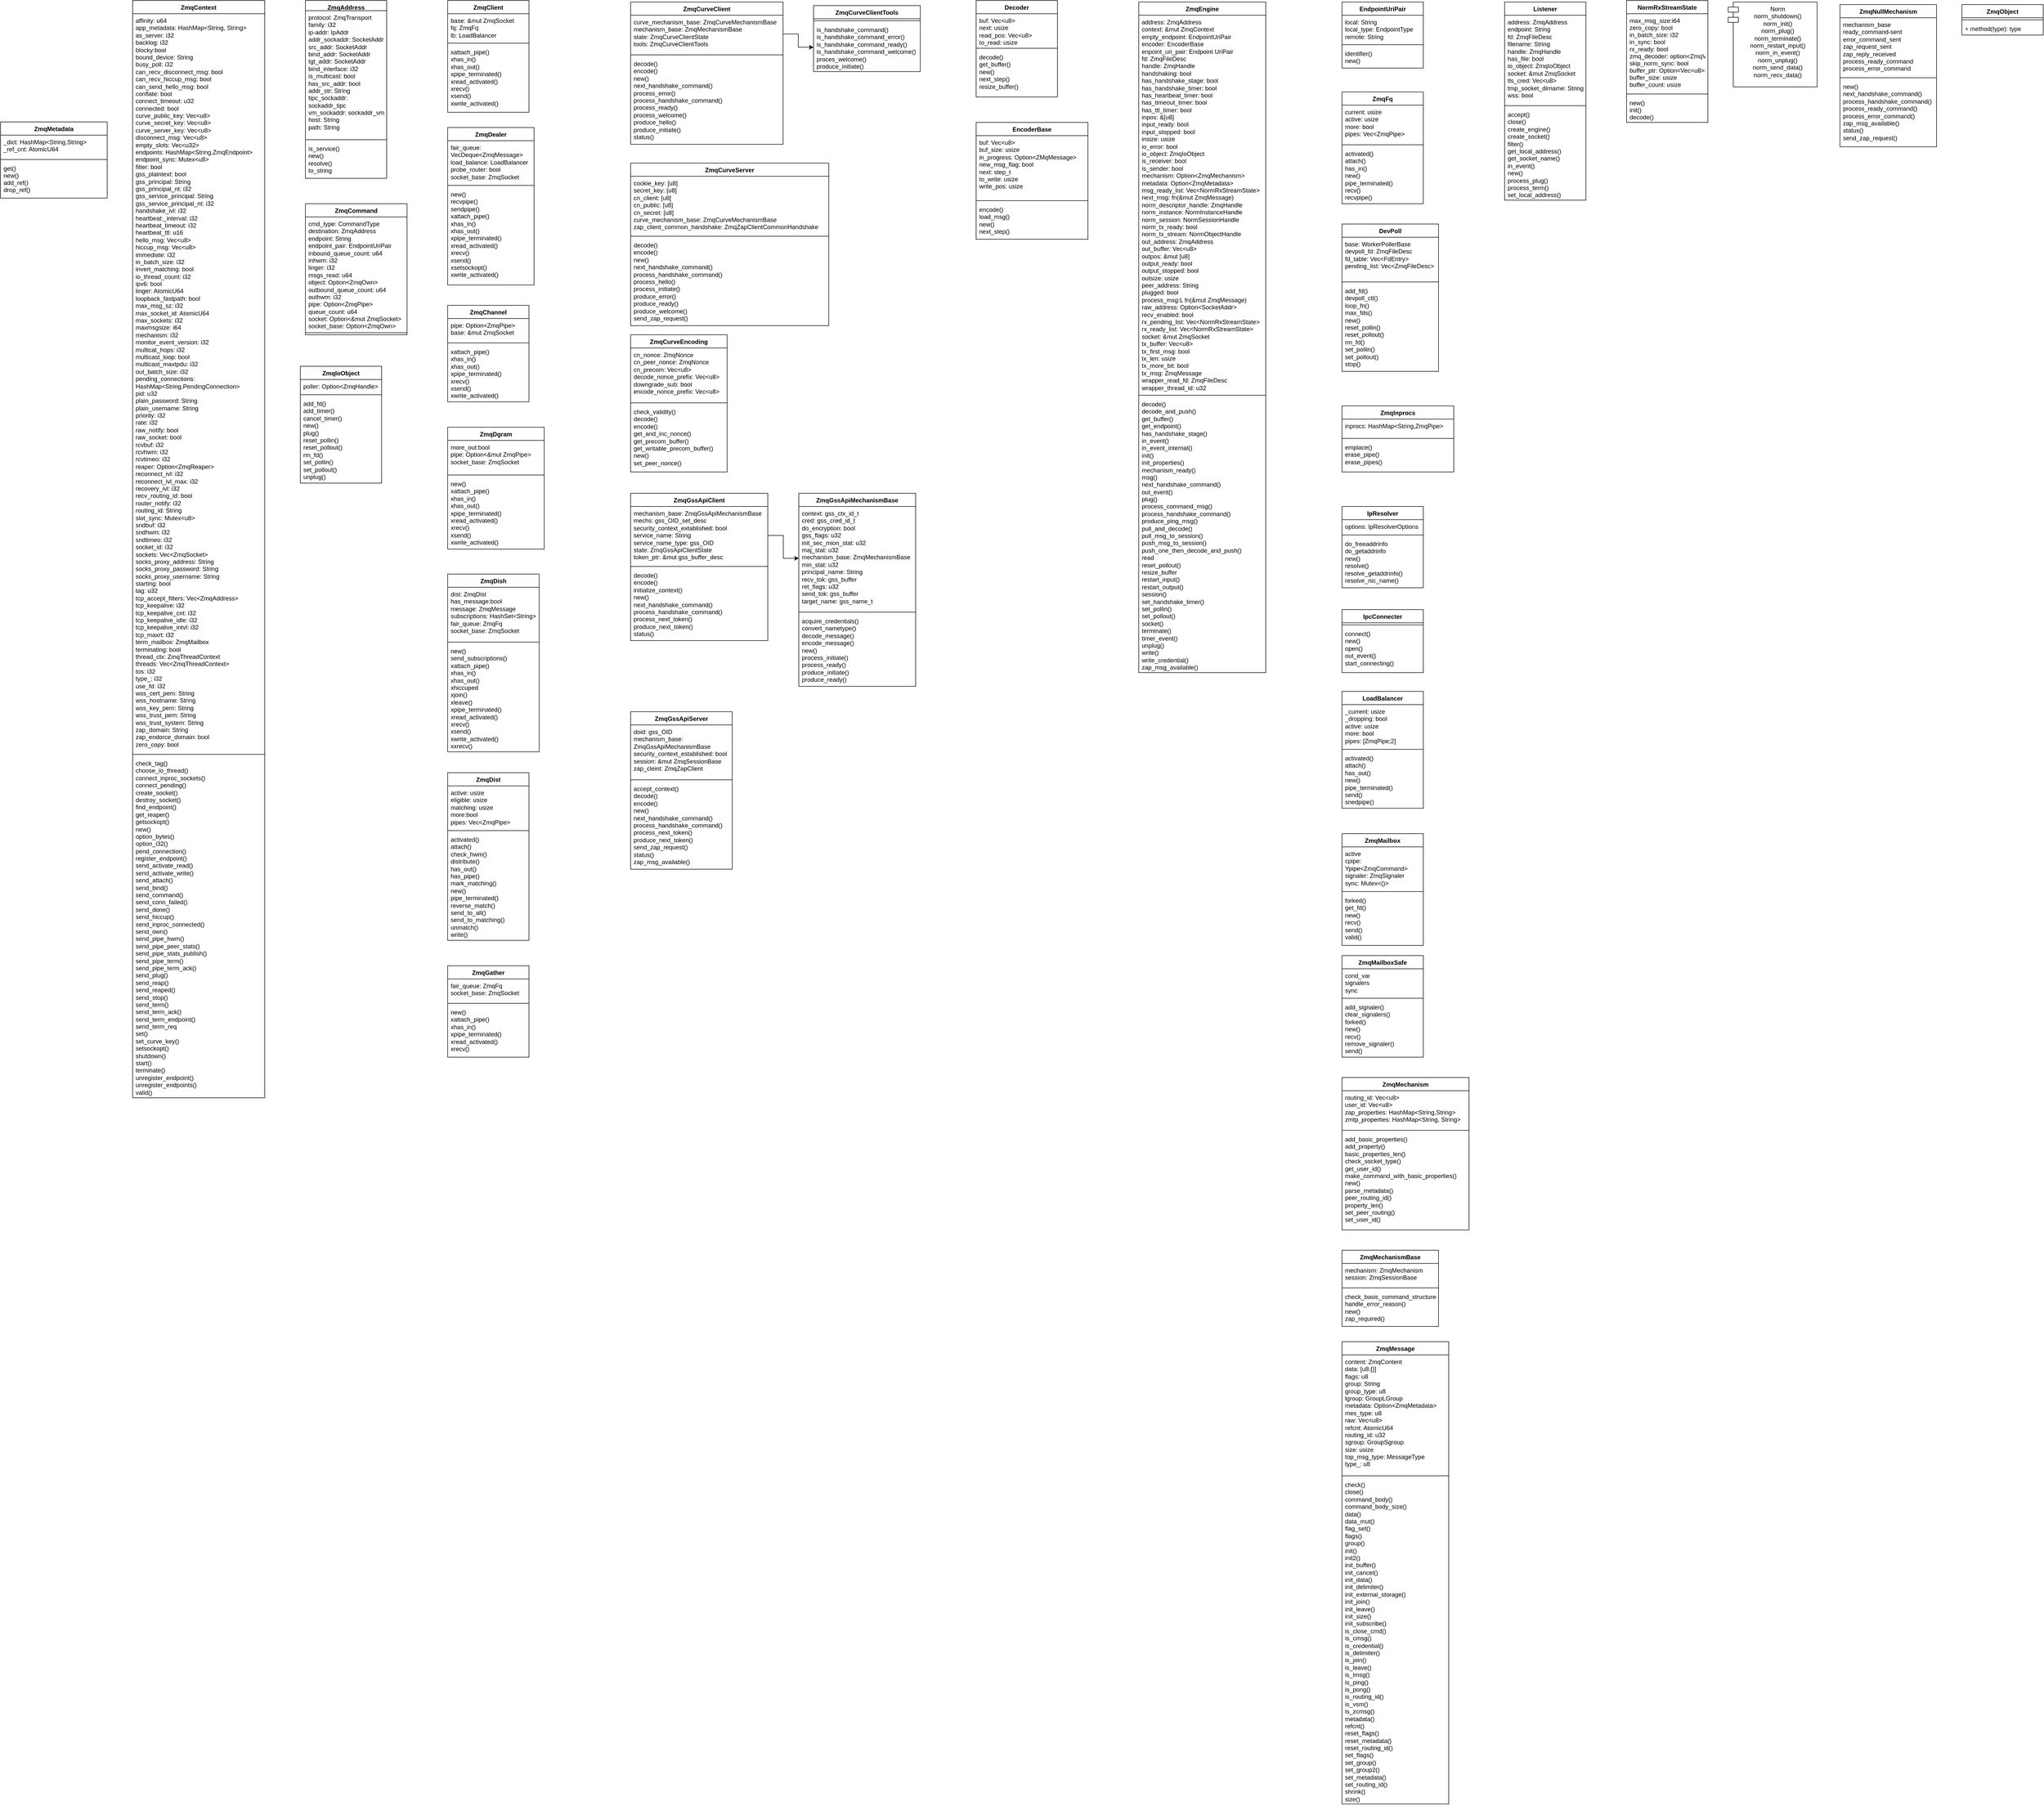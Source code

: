 <mxfile version="21.5.0" type="device">
  <diagram id="C5RBs43oDa-KdzZeNtuy" name="Page-1">
    <mxGraphModel dx="1387" dy="901" grid="1" gridSize="10" guides="1" tooltips="1" connect="1" arrows="1" fold="1" page="1" pageScale="1" pageWidth="850" pageHeight="1100" math="0" shadow="0">
      <root>
        <mxCell id="WIyWlLk6GJQsqaUBKTNV-0" />
        <mxCell id="WIyWlLk6GJQsqaUBKTNV-1" parent="WIyWlLk6GJQsqaUBKTNV-0" />
        <mxCell id="6NU6iWtaKqasOhbTZYST-0" value="ZmqAddress" style="swimlane;fontStyle=1;align=center;verticalAlign=top;childLayout=stackLayout;horizontal=1;startSize=20;horizontalStack=0;resizeParent=1;resizeParentMax=0;resizeLast=0;collapsible=1;marginBottom=0;whiteSpace=wrap;html=1;" parent="WIyWlLk6GJQsqaUBKTNV-1" vertex="1">
          <mxGeometry x="40" y="40" width="160" height="350" as="geometry" />
        </mxCell>
        <mxCell id="6NU6iWtaKqasOhbTZYST-1" value="protocol: ZmqTransport&lt;br&gt;family: i32&lt;br&gt;ip-addr: IpAddr&lt;br&gt;addr_sockaddr: SocketAddr&lt;br&gt;src_addr: SocketAddr&lt;br&gt;bind_addr: SocketAddr&lt;br&gt;tgt_addr: SocketAddr&lt;br&gt;bind_interface: i32&lt;br&gt;is_multicast: bool&lt;br&gt;has_src_addr: bool&lt;br&gt;addr_str: String&lt;br&gt;tipc_sockaddr: sockaddr_tipc&lt;br&gt;vm_sockaddr: sockaddr_vm&lt;br&gt;host: String&lt;br&gt;path: String" style="text;strokeColor=none;fillColor=none;align=left;verticalAlign=top;spacingLeft=4;spacingRight=4;overflow=hidden;rotatable=0;points=[[0,0.5],[1,0.5]];portConstraint=eastwest;whiteSpace=wrap;html=1;" parent="6NU6iWtaKqasOhbTZYST-0" vertex="1">
          <mxGeometry y="20" width="160" height="250" as="geometry" />
        </mxCell>
        <mxCell id="6NU6iWtaKqasOhbTZYST-2" value="" style="line;strokeWidth=1;fillColor=none;align=left;verticalAlign=middle;spacingTop=-1;spacingLeft=3;spacingRight=3;rotatable=0;labelPosition=right;points=[];portConstraint=eastwest;strokeColor=inherit;" parent="6NU6iWtaKqasOhbTZYST-0" vertex="1">
          <mxGeometry y="270" width="160" height="8" as="geometry" />
        </mxCell>
        <mxCell id="6NU6iWtaKqasOhbTZYST-3" value="is_service()&lt;br&gt;new()&lt;br&gt;resolve()&amp;nbsp;&lt;br&gt;to_string" style="text;strokeColor=none;fillColor=none;align=left;verticalAlign=top;spacingLeft=4;spacingRight=4;overflow=hidden;rotatable=0;points=[[0,0.5],[1,0.5]];portConstraint=eastwest;whiteSpace=wrap;html=1;" parent="6NU6iWtaKqasOhbTZYST-0" vertex="1">
          <mxGeometry y="278" width="160" height="72" as="geometry" />
        </mxCell>
        <mxCell id="6NU6iWtaKqasOhbTZYST-4" value="ZmqChannel" style="swimlane;fontStyle=1;align=center;verticalAlign=top;childLayout=stackLayout;horizontal=1;startSize=26;horizontalStack=0;resizeParent=1;resizeParentMax=0;resizeLast=0;collapsible=1;marginBottom=0;whiteSpace=wrap;html=1;" parent="WIyWlLk6GJQsqaUBKTNV-1" vertex="1">
          <mxGeometry x="320" y="640" width="160" height="190" as="geometry" />
        </mxCell>
        <mxCell id="6NU6iWtaKqasOhbTZYST-5" value="pipe: Option&amp;lt;ZmqPipe&amp;gt;&lt;br&gt;base: &amp;amp;mut ZmqSocket" style="text;strokeColor=none;fillColor=none;align=left;verticalAlign=top;spacingLeft=4;spacingRight=4;overflow=hidden;rotatable=0;points=[[0,0.5],[1,0.5]];portConstraint=eastwest;whiteSpace=wrap;html=1;" parent="6NU6iWtaKqasOhbTZYST-4" vertex="1">
          <mxGeometry y="26" width="160" height="44" as="geometry" />
        </mxCell>
        <mxCell id="6NU6iWtaKqasOhbTZYST-6" value="" style="line;strokeWidth=1;fillColor=none;align=left;verticalAlign=middle;spacingTop=-1;spacingLeft=3;spacingRight=3;rotatable=0;labelPosition=right;points=[];portConstraint=eastwest;strokeColor=inherit;" parent="6NU6iWtaKqasOhbTZYST-4" vertex="1">
          <mxGeometry y="70" width="160" height="8" as="geometry" />
        </mxCell>
        <mxCell id="6NU6iWtaKqasOhbTZYST-7" value="xattach_pipe()&lt;br&gt;xhas_in()&lt;br&gt;xhas_out()&lt;br&gt;xpipe_terminated()&lt;br&gt;xrecv()&lt;br&gt;xsend()&lt;br&gt;xwrite_activated()" style="text;strokeColor=none;fillColor=none;align=left;verticalAlign=top;spacingLeft=4;spacingRight=4;overflow=hidden;rotatable=0;points=[[0,0.5],[1,0.5]];portConstraint=eastwest;whiteSpace=wrap;html=1;" parent="6NU6iWtaKqasOhbTZYST-4" vertex="1">
          <mxGeometry y="78" width="160" height="112" as="geometry" />
        </mxCell>
        <mxCell id="6NU6iWtaKqasOhbTZYST-8" value="ZmqClient" style="swimlane;fontStyle=1;align=center;verticalAlign=top;childLayout=stackLayout;horizontal=1;startSize=26;horizontalStack=0;resizeParent=1;resizeParentMax=0;resizeLast=0;collapsible=1;marginBottom=0;whiteSpace=wrap;html=1;" parent="WIyWlLk6GJQsqaUBKTNV-1" vertex="1">
          <mxGeometry x="320" y="40" width="160" height="220" as="geometry" />
        </mxCell>
        <mxCell id="6NU6iWtaKqasOhbTZYST-9" value="base: &amp;amp;mut ZmqSocket&lt;br&gt;fq: ZmqFq&lt;br&gt;lb: LoadBalancer&lt;br&gt;" style="text;strokeColor=none;fillColor=none;align=left;verticalAlign=top;spacingLeft=4;spacingRight=4;overflow=hidden;rotatable=0;points=[[0,0.5],[1,0.5]];portConstraint=eastwest;whiteSpace=wrap;html=1;" parent="6NU6iWtaKqasOhbTZYST-8" vertex="1">
          <mxGeometry y="26" width="160" height="54" as="geometry" />
        </mxCell>
        <mxCell id="6NU6iWtaKqasOhbTZYST-10" value="" style="line;strokeWidth=1;fillColor=none;align=left;verticalAlign=middle;spacingTop=-1;spacingLeft=3;spacingRight=3;rotatable=0;labelPosition=right;points=[];portConstraint=eastwest;strokeColor=inherit;" parent="6NU6iWtaKqasOhbTZYST-8" vertex="1">
          <mxGeometry y="80" width="160" height="8" as="geometry" />
        </mxCell>
        <mxCell id="6NU6iWtaKqasOhbTZYST-11" value="xattach_pipe()&lt;br&gt;xhas_in()&lt;br&gt;xhas_out()&lt;br&gt;xpipe_terminated()&lt;br&gt;xread_activated()&lt;br&gt;xrecv()&lt;br&gt;xsend()&lt;br&gt;xwrite_activated()" style="text;strokeColor=none;fillColor=none;align=left;verticalAlign=top;spacingLeft=4;spacingRight=4;overflow=hidden;rotatable=0;points=[[0,0.5],[1,0.5]];portConstraint=eastwest;whiteSpace=wrap;html=1;" parent="6NU6iWtaKqasOhbTZYST-8" vertex="1">
          <mxGeometry y="88" width="160" height="132" as="geometry" />
        </mxCell>
        <mxCell id="6NU6iWtaKqasOhbTZYST-12" value="ZmqCommand" style="swimlane;fontStyle=1;align=center;verticalAlign=top;childLayout=stackLayout;horizontal=1;startSize=26;horizontalStack=0;resizeParent=1;resizeParentMax=0;resizeLast=0;collapsible=1;marginBottom=0;whiteSpace=wrap;html=1;" parent="WIyWlLk6GJQsqaUBKTNV-1" vertex="1">
          <mxGeometry x="40" y="440" width="200" height="258" as="geometry" />
        </mxCell>
        <mxCell id="6NU6iWtaKqasOhbTZYST-13" value="cmd_type: CommandType&lt;br&gt;destination: ZmqAddress&lt;br&gt;endpoint: String&lt;br&gt;endpoint_pair: EndpointUriPair&lt;br&gt;inbound_queue_count: u64&lt;br&gt;inhwm: i32&lt;br&gt;linger: i32&lt;br&gt;msgs_read: u64&lt;br&gt;object: Option&amp;lt;ZmqOwn&amp;gt;&lt;br&gt;outbound_queue_count: u64&lt;br&gt;outhwm: i32&lt;br&gt;pipe: Option&amp;lt;ZmqPipe&amp;gt;&lt;br&gt;queue_count: u64&lt;br&gt;socket: Option&amp;lt;&amp;amp;mut ZmqSocket&amp;gt;&lt;br&gt;socket_base: Option&amp;lt;ZmqOwn&amp;gt;" style="text;strokeColor=none;fillColor=none;align=left;verticalAlign=top;spacingLeft=4;spacingRight=4;overflow=hidden;rotatable=0;points=[[0,0.5],[1,0.5]];portConstraint=eastwest;whiteSpace=wrap;html=1;" parent="6NU6iWtaKqasOhbTZYST-12" vertex="1">
          <mxGeometry y="26" width="200" height="224" as="geometry" />
        </mxCell>
        <mxCell id="6NU6iWtaKqasOhbTZYST-14" value="" style="line;strokeWidth=1;fillColor=none;align=left;verticalAlign=middle;spacingTop=-1;spacingLeft=3;spacingRight=3;rotatable=0;labelPosition=right;points=[];portConstraint=eastwest;strokeColor=inherit;" parent="6NU6iWtaKqasOhbTZYST-12" vertex="1">
          <mxGeometry y="250" width="200" height="8" as="geometry" />
        </mxCell>
        <mxCell id="6NU6iWtaKqasOhbTZYST-16" value="ZmqContext" style="swimlane;fontStyle=1;align=center;verticalAlign=top;childLayout=stackLayout;horizontal=1;startSize=26;horizontalStack=0;resizeParent=1;resizeParentMax=0;resizeLast=0;collapsible=1;marginBottom=0;whiteSpace=wrap;html=1;" parent="WIyWlLk6GJQsqaUBKTNV-1" vertex="1">
          <mxGeometry x="-300" y="40" width="260" height="2160" as="geometry" />
        </mxCell>
        <mxCell id="6NU6iWtaKqasOhbTZYST-17" value="affinity: u64&lt;br&gt;app_metadata: HashMap&amp;lt;String, String&amp;gt;&lt;br&gt;as_server: i32&lt;br&gt;backlog: i32&lt;br&gt;blocky:bool&lt;br&gt;bound_device: String&lt;br&gt;busy_poll: i32&lt;br&gt;can_recv_disconnect_msg: bool&lt;br&gt;can_recv_hiccup_msg: bool&lt;br&gt;can_send_hello_msg: bool&lt;br&gt;conflate: bool&lt;br&gt;connect_timeout: u32&lt;br&gt;connected: bool&lt;br&gt;curve_public_key: Vec&amp;lt;u8&amp;gt;&lt;br&gt;curve_secret_key: Vec&amp;lt;u8&amp;gt;&lt;br&gt;curve_server_key: Vec&amp;lt;u8&amp;gt;&lt;br&gt;disconnect_msg: Vec&amp;lt;u8&amp;gt;&lt;br&gt;empty_slots: Vec&amp;lt;u32&amp;gt;&lt;br&gt;endpoints: HashMap&amp;lt;String,ZmqEndpoint&amp;gt;&lt;br&gt;endpoint_sync: Mutex&amp;lt;u8&amp;gt;&lt;br&gt;filter: bool&lt;br&gt;gss_plaintext: bool&lt;br&gt;gss_principal: String&lt;br&gt;gss_principal_nt: i32&lt;br&gt;gss_service_principal: String&lt;br&gt;gss_service_principal_nt: i32&lt;br&gt;handshake_ivl: i32&lt;br&gt;heartbeat:_interval: i32&lt;br&gt;heartbeat_timeout: i32&lt;br&gt;heartbeat_ttl: u16&lt;br&gt;hello_msg: Vec&amp;lt;u8&amp;gt;&lt;br&gt;hiccup_msg: Vec&amp;lt;u8&amp;gt;&lt;br&gt;immediate: i32&lt;br&gt;in_batch_size: i32&lt;br&gt;invert_matching: bool&lt;br&gt;io_thread_count: i32&lt;br&gt;ipv6: bool&lt;br&gt;linger: AtomicU64&lt;br&gt;loopback_fastpath: bool&lt;br&gt;max_msg_sz: i32&lt;br&gt;max_socket_id: AtomicU64&lt;br&gt;max_sockets: i32&lt;br&gt;maxmsgsize: i64&lt;br&gt;mechanism: i32&lt;br&gt;monitor_event_version: i32&lt;br&gt;multicat_hops: i32&lt;br&gt;multicast_loop: bool&lt;br&gt;multicast_maxtpdu: i32&lt;br&gt;out_batch_size: i32&lt;br&gt;pending_connections: HashMap&amp;lt;String,PendingConnection&amp;gt;&lt;br&gt;pid: u32&lt;br&gt;plain_password: String&lt;br&gt;plain_username: String&lt;br&gt;priority: i32&lt;br&gt;rate: i32&lt;br&gt;raw_notify: bool&lt;br&gt;raw_socket: bool&lt;br&gt;rcvbuf: i32&lt;br&gt;rcvhwm: i32&lt;br&gt;rcvtimeo: i32&lt;br&gt;reaper: Option&amp;lt;ZmqReaper&amp;gt;&lt;br&gt;reconnect_ivl: i32&lt;br&gt;reconnect_ivl_max: i32&lt;br&gt;recovery_ivl: i32&lt;br&gt;recv_routing_id: bool&lt;br&gt;router_notify: i32&lt;br&gt;routing_id: String&lt;br&gt;slot_sync: Mutex&amp;lt;u8&amp;gt;&lt;br&gt;sndbuf: i32&lt;br&gt;sndhwm: i32&lt;br&gt;sndtimeo: i32&lt;br&gt;socket_id: i32&lt;br&gt;sockets: Vec&amp;lt;ZmqSocket&amp;gt;&lt;br&gt;socks_proxy_address: String&lt;br&gt;socks_proxy_password: String&lt;br&gt;socks_proxy_username: String&lt;br&gt;starting: bool&lt;br&gt;tag: u32&lt;br&gt;tcp_accept_filters: Vec&amp;lt;ZmqAddress&amp;gt;&lt;br&gt;tcp_keepalive: i32&lt;br&gt;tcp_keepalive_cnt: i32&lt;br&gt;tcp_keepalive_idle: i32&lt;br&gt;tcp_keepalive_intvl: i32&lt;br&gt;tcp_maxrt: i32&lt;br&gt;term_mailbox: ZmqMailbox&lt;br&gt;terminating: bool&lt;br&gt;thread_ctx: ZmqThreadContext&lt;br&gt;threads: Vec&amp;lt;ZmqThreadContext&amp;gt;&lt;br&gt;tos: i32&lt;br&gt;type_: i32&lt;br&gt;use_fd: i32&lt;br&gt;wss_cert_pem: String&lt;br&gt;wss_hostname: String&lt;br&gt;wss_key_pem: String&lt;br&gt;wss_trust_pem: String&lt;br&gt;wss_trust_system: String&lt;br&gt;zap_domain: String&lt;br&gt;zap_endorce_domain: bool&lt;br&gt;zero_copy: bool" style="text;strokeColor=none;fillColor=none;align=left;verticalAlign=top;spacingLeft=4;spacingRight=4;overflow=hidden;rotatable=0;points=[[0,0.5],[1,0.5]];portConstraint=eastwest;whiteSpace=wrap;html=1;" parent="6NU6iWtaKqasOhbTZYST-16" vertex="1">
          <mxGeometry y="26" width="260" height="1454" as="geometry" />
        </mxCell>
        <mxCell id="6NU6iWtaKqasOhbTZYST-18" value="" style="line;strokeWidth=1;fillColor=none;align=left;verticalAlign=middle;spacingTop=-1;spacingLeft=3;spacingRight=3;rotatable=0;labelPosition=right;points=[];portConstraint=eastwest;strokeColor=inherit;" parent="6NU6iWtaKqasOhbTZYST-16" vertex="1">
          <mxGeometry y="1480" width="260" height="8" as="geometry" />
        </mxCell>
        <mxCell id="6NU6iWtaKqasOhbTZYST-19" value="check_tag()&lt;br&gt;choose_io_thread()&lt;br&gt;connect_inproc_sockets()&lt;br&gt;connect_pending()&lt;br&gt;create_socket()&lt;br&gt;destroy_socket()&lt;br&gt;find_endpoint()&lt;br&gt;get_reaper()&lt;br&gt;getsockopt()&lt;br&gt;new()&lt;br&gt;option_bytes()&lt;br&gt;option_i32()&lt;br&gt;pend_connection()&lt;br&gt;register_endpoint()&lt;br&gt;send_activate_read()&lt;br&gt;send_activate_write()&lt;br&gt;send_attach()&lt;br&gt;send_bind()&lt;br&gt;send_command()&lt;br&gt;send_conn_failed()&lt;br&gt;send_done()&lt;br&gt;send_hiccup()&lt;br&gt;send_inproc_connected()&lt;br&gt;send_own()&lt;br&gt;send_pipe_hwm()&lt;br&gt;send_pipe_peer_stats()&lt;br&gt;send_pipe_stats_publish()&lt;br&gt;send_pipe_term()&lt;br&gt;send_pipe_term_ack()&lt;br&gt;send_plug()&lt;br&gt;send_reap()&lt;br&gt;send_reaped()&lt;br&gt;send_stop()&lt;br&gt;send_term()&lt;br&gt;send_term_ack()&lt;br&gt;send_term_endpoint()&lt;br&gt;send_term_req&lt;br&gt;set()&lt;br&gt;set_curve_key()&lt;br&gt;setsockopt()&lt;br&gt;shutdown()&lt;br&gt;start()&lt;br&gt;terminate()&lt;br&gt;unregister_endpoint()&lt;br&gt;unregister_endpoints()&lt;br&gt;valid()" style="text;strokeColor=none;fillColor=none;align=left;verticalAlign=top;spacingLeft=4;spacingRight=4;overflow=hidden;rotatable=0;points=[[0,0.5],[1,0.5]];portConstraint=eastwest;whiteSpace=wrap;html=1;" parent="6NU6iWtaKqasOhbTZYST-16" vertex="1">
          <mxGeometry y="1488" width="260" height="672" as="geometry" />
        </mxCell>
        <mxCell id="6NU6iWtaKqasOhbTZYST-20" value="ZmqCurveClient" style="swimlane;fontStyle=1;align=center;verticalAlign=top;childLayout=stackLayout;horizontal=1;startSize=26;horizontalStack=0;resizeParent=1;resizeParentMax=0;resizeLast=0;collapsible=1;marginBottom=0;whiteSpace=wrap;html=1;" parent="WIyWlLk6GJQsqaUBKTNV-1" vertex="1">
          <mxGeometry x="680" y="43" width="300" height="280" as="geometry" />
        </mxCell>
        <mxCell id="6NU6iWtaKqasOhbTZYST-21" value="curve_mechanism_base: ZmqCurveMechanismBase&lt;br&gt;mechanism_base: ZmqMechanismBase&lt;br&gt;state: ZmqCurveClientState&lt;br&gt;tools: ZmqCurveClientTools" style="text;strokeColor=none;fillColor=none;align=left;verticalAlign=top;spacingLeft=4;spacingRight=4;overflow=hidden;rotatable=0;points=[[0,0.5],[1,0.5]];portConstraint=eastwest;whiteSpace=wrap;html=1;" parent="6NU6iWtaKqasOhbTZYST-20" vertex="1">
          <mxGeometry y="26" width="300" height="74" as="geometry" />
        </mxCell>
        <mxCell id="6NU6iWtaKqasOhbTZYST-22" value="" style="line;strokeWidth=1;fillColor=none;align=left;verticalAlign=middle;spacingTop=-1;spacingLeft=3;spacingRight=3;rotatable=0;labelPosition=right;points=[];portConstraint=eastwest;strokeColor=inherit;" parent="6NU6iWtaKqasOhbTZYST-20" vertex="1">
          <mxGeometry y="100" width="300" height="8" as="geometry" />
        </mxCell>
        <mxCell id="6NU6iWtaKqasOhbTZYST-23" value="decode()&lt;br&gt;encode()&lt;br&gt;new()&lt;br&gt;next_handshake_command()&lt;br&gt;process_error()&lt;br&gt;process_handshake_command()&lt;br&gt;process_ready()&lt;br&gt;process_welcome()&lt;br&gt;produce_hello()&lt;br&gt;produce_initiate()&lt;br&gt;status()" style="text;strokeColor=none;fillColor=none;align=left;verticalAlign=top;spacingLeft=4;spacingRight=4;overflow=hidden;rotatable=0;points=[[0,0.5],[1,0.5]];portConstraint=eastwest;whiteSpace=wrap;html=1;" parent="6NU6iWtaKqasOhbTZYST-20" vertex="1">
          <mxGeometry y="108" width="300" height="172" as="geometry" />
        </mxCell>
        <mxCell id="6NU6iWtaKqasOhbTZYST-24" value="ZmqCurveClientTools" style="swimlane;fontStyle=1;align=center;verticalAlign=top;childLayout=stackLayout;horizontal=1;startSize=26;horizontalStack=0;resizeParent=1;resizeParentMax=0;resizeLast=0;collapsible=1;marginBottom=0;whiteSpace=wrap;html=1;" parent="WIyWlLk6GJQsqaUBKTNV-1" vertex="1">
          <mxGeometry x="1040" y="50" width="210" height="130" as="geometry" />
        </mxCell>
        <mxCell id="6NU6iWtaKqasOhbTZYST-26" value="" style="line;strokeWidth=1;fillColor=none;align=left;verticalAlign=middle;spacingTop=-1;spacingLeft=3;spacingRight=3;rotatable=0;labelPosition=right;points=[];portConstraint=eastwest;strokeColor=inherit;" parent="6NU6iWtaKqasOhbTZYST-24" vertex="1">
          <mxGeometry y="26" width="210" height="8" as="geometry" />
        </mxCell>
        <mxCell id="6NU6iWtaKqasOhbTZYST-27" value="is_handshake_command()&lt;br&gt;is_handshake_command_error()&lt;br&gt;is_handshake_command_ready()&lt;br&gt;is_handshake_command_welcome()&lt;br&gt;proces_welcome()&lt;br&gt;produce_initiate()" style="text;strokeColor=none;fillColor=none;align=left;verticalAlign=top;spacingLeft=4;spacingRight=4;overflow=hidden;rotatable=0;points=[[0,0.5],[1,0.5]];portConstraint=eastwest;whiteSpace=wrap;html=1;" parent="6NU6iWtaKqasOhbTZYST-24" vertex="1">
          <mxGeometry y="34" width="210" height="96" as="geometry" />
        </mxCell>
        <mxCell id="6NU6iWtaKqasOhbTZYST-28" style="edgeStyle=orthogonalEdgeStyle;rounded=0;orthogonalLoop=1;jettySize=auto;html=1;exitX=1;exitY=0.5;exitDx=0;exitDy=0;" parent="WIyWlLk6GJQsqaUBKTNV-1" source="6NU6iWtaKqasOhbTZYST-21" target="6NU6iWtaKqasOhbTZYST-27" edge="1">
          <mxGeometry relative="1" as="geometry" />
        </mxCell>
        <mxCell id="6NU6iWtaKqasOhbTZYST-29" value="ZmqCurveEncoding" style="swimlane;fontStyle=1;align=center;verticalAlign=top;childLayout=stackLayout;horizontal=1;startSize=26;horizontalStack=0;resizeParent=1;resizeParentMax=0;resizeLast=0;collapsible=1;marginBottom=0;whiteSpace=wrap;html=1;" parent="WIyWlLk6GJQsqaUBKTNV-1" vertex="1">
          <mxGeometry x="680" y="698" width="190" height="270" as="geometry" />
        </mxCell>
        <mxCell id="6NU6iWtaKqasOhbTZYST-30" value="cn_nonce: ZmqNonce&lt;br&gt;cn_peer_nonce: ZmqNonce&lt;br&gt;cn_precom: Vec&amp;lt;u8&amp;gt;&lt;br&gt;decode_nonce_prefix: Vec&amp;lt;u8&amp;gt;&lt;br&gt;downgrade_sub: bool&lt;br&gt;encode_nonce_prefix: Vec&amp;lt;u8&amp;gt;" style="text;strokeColor=none;fillColor=none;align=left;verticalAlign=top;spacingLeft=4;spacingRight=4;overflow=hidden;rotatable=0;points=[[0,0.5],[1,0.5]];portConstraint=eastwest;whiteSpace=wrap;html=1;" parent="6NU6iWtaKqasOhbTZYST-29" vertex="1">
          <mxGeometry y="26" width="190" height="104" as="geometry" />
        </mxCell>
        <mxCell id="6NU6iWtaKqasOhbTZYST-31" value="" style="line;strokeWidth=1;fillColor=none;align=left;verticalAlign=middle;spacingTop=-1;spacingLeft=3;spacingRight=3;rotatable=0;labelPosition=right;points=[];portConstraint=eastwest;strokeColor=inherit;" parent="6NU6iWtaKqasOhbTZYST-29" vertex="1">
          <mxGeometry y="130" width="190" height="8" as="geometry" />
        </mxCell>
        <mxCell id="6NU6iWtaKqasOhbTZYST-32" value="check_validity()&lt;br&gt;decode()&lt;br&gt;encode()&lt;br&gt;get_and_inc_nonce()&lt;br&gt;get_precom_buffer()&lt;br&gt;get_writable_precom_buffer()&lt;br&gt;new()&lt;br&gt;set_peer_nonce()" style="text;strokeColor=none;fillColor=none;align=left;verticalAlign=top;spacingLeft=4;spacingRight=4;overflow=hidden;rotatable=0;points=[[0,0.5],[1,0.5]];portConstraint=eastwest;whiteSpace=wrap;html=1;" parent="6NU6iWtaKqasOhbTZYST-29" vertex="1">
          <mxGeometry y="138" width="190" height="132" as="geometry" />
        </mxCell>
        <mxCell id="6NU6iWtaKqasOhbTZYST-33" value="ZmqCurveServer" style="swimlane;fontStyle=1;align=center;verticalAlign=top;childLayout=stackLayout;horizontal=1;startSize=26;horizontalStack=0;resizeParent=1;resizeParentMax=0;resizeLast=0;collapsible=1;marginBottom=0;whiteSpace=wrap;html=1;" parent="WIyWlLk6GJQsqaUBKTNV-1" vertex="1">
          <mxGeometry x="680" y="360" width="390" height="320" as="geometry" />
        </mxCell>
        <mxCell id="6NU6iWtaKqasOhbTZYST-34" value="cookie_key: [u8]&lt;br&gt;secret_key: [u8]&lt;br&gt;cn_client: [u8[&lt;br&gt;cn_public: [u8]&lt;br&gt;cn_secret: [u8]&lt;br&gt;curve_mechanism_base: ZmqCurveMechanismBase&lt;br&gt;zap_client_common_handshake: ZmqZapClientCommonHandshake" style="text;strokeColor=none;fillColor=none;align=left;verticalAlign=top;spacingLeft=4;spacingRight=4;overflow=hidden;rotatable=0;points=[[0,0.5],[1,0.5]];portConstraint=eastwest;whiteSpace=wrap;html=1;" parent="6NU6iWtaKqasOhbTZYST-33" vertex="1">
          <mxGeometry y="26" width="390" height="114" as="geometry" />
        </mxCell>
        <mxCell id="6NU6iWtaKqasOhbTZYST-35" value="" style="line;strokeWidth=1;fillColor=none;align=left;verticalAlign=middle;spacingTop=-1;spacingLeft=3;spacingRight=3;rotatable=0;labelPosition=right;points=[];portConstraint=eastwest;strokeColor=inherit;" parent="6NU6iWtaKqasOhbTZYST-33" vertex="1">
          <mxGeometry y="140" width="390" height="8" as="geometry" />
        </mxCell>
        <mxCell id="6NU6iWtaKqasOhbTZYST-36" value="decode()&lt;br&gt;encode()&lt;br&gt;new()&lt;br&gt;next_handshake_command()&lt;br&gt;process_handshake_command()&lt;br&gt;process_hello()&lt;br&gt;process_initiate()&lt;br&gt;produce_error()&lt;br&gt;produce_ready()&lt;br&gt;produce_welcome()&lt;br&gt;send_zap_request()" style="text;strokeColor=none;fillColor=none;align=left;verticalAlign=top;spacingLeft=4;spacingRight=4;overflow=hidden;rotatable=0;points=[[0,0.5],[1,0.5]];portConstraint=eastwest;whiteSpace=wrap;html=1;" parent="6NU6iWtaKqasOhbTZYST-33" vertex="1">
          <mxGeometry y="148" width="390" height="172" as="geometry" />
        </mxCell>
        <mxCell id="6NU6iWtaKqasOhbTZYST-37" value="ZmqDealer" style="swimlane;fontStyle=1;align=center;verticalAlign=top;childLayout=stackLayout;horizontal=1;startSize=26;horizontalStack=0;resizeParent=1;resizeParentMax=0;resizeLast=0;collapsible=1;marginBottom=0;whiteSpace=wrap;html=1;" parent="WIyWlLk6GJQsqaUBKTNV-1" vertex="1">
          <mxGeometry x="320" y="290" width="170" height="310" as="geometry" />
        </mxCell>
        <mxCell id="6NU6iWtaKqasOhbTZYST-38" value="fair_queue: VecDeque&amp;lt;ZmqMessage&amp;gt;&lt;br&gt;load_balance: LoadBalancer&lt;br&gt;probe_router: bool&lt;br&gt;socket_base: ZmqSocket" style="text;strokeColor=none;fillColor=none;align=left;verticalAlign=top;spacingLeft=4;spacingRight=4;overflow=hidden;rotatable=0;points=[[0,0.5],[1,0.5]];portConstraint=eastwest;whiteSpace=wrap;html=1;" parent="6NU6iWtaKqasOhbTZYST-37" vertex="1">
          <mxGeometry y="26" width="170" height="84" as="geometry" />
        </mxCell>
        <mxCell id="6NU6iWtaKqasOhbTZYST-39" value="" style="line;strokeWidth=1;fillColor=none;align=left;verticalAlign=middle;spacingTop=-1;spacingLeft=3;spacingRight=3;rotatable=0;labelPosition=right;points=[];portConstraint=eastwest;strokeColor=inherit;" parent="6NU6iWtaKqasOhbTZYST-37" vertex="1">
          <mxGeometry y="110" width="170" height="8" as="geometry" />
        </mxCell>
        <mxCell id="6NU6iWtaKqasOhbTZYST-40" value="new()&lt;br&gt;recvpipe()&lt;br&gt;sendpipe()&lt;br&gt;xattach_pipe()&lt;br&gt;xhas_in()&lt;br&gt;xhas_out()&lt;br&gt;xpipe_terminated()&lt;br&gt;xread_activated()&lt;br&gt;xrecv()&lt;br&gt;xsend()&lt;br&gt;xsetsockopt()&lt;br&gt;xwrite_activated()" style="text;strokeColor=none;fillColor=none;align=left;verticalAlign=top;spacingLeft=4;spacingRight=4;overflow=hidden;rotatable=0;points=[[0,0.5],[1,0.5]];portConstraint=eastwest;whiteSpace=wrap;html=1;" parent="6NU6iWtaKqasOhbTZYST-37" vertex="1">
          <mxGeometry y="118" width="170" height="192" as="geometry" />
        </mxCell>
        <mxCell id="6NU6iWtaKqasOhbTZYST-41" value="Decoder" style="swimlane;fontStyle=1;align=center;verticalAlign=top;childLayout=stackLayout;horizontal=1;startSize=26;horizontalStack=0;resizeParent=1;resizeParentMax=0;resizeLast=0;collapsible=1;marginBottom=0;whiteSpace=wrap;html=1;" parent="WIyWlLk6GJQsqaUBKTNV-1" vertex="1">
          <mxGeometry x="1360" y="40" width="160" height="190" as="geometry" />
        </mxCell>
        <mxCell id="6NU6iWtaKqasOhbTZYST-42" value="buf: Vec&amp;lt;u8&amp;gt;&lt;br&gt;next: usize&lt;br&gt;read_pos: Vec&amp;lt;u8&amp;gt;&lt;br&gt;to_read: usize" style="text;strokeColor=none;fillColor=none;align=left;verticalAlign=top;spacingLeft=4;spacingRight=4;overflow=hidden;rotatable=0;points=[[0,0.5],[1,0.5]];portConstraint=eastwest;whiteSpace=wrap;html=1;" parent="6NU6iWtaKqasOhbTZYST-41" vertex="1">
          <mxGeometry y="26" width="160" height="64" as="geometry" />
        </mxCell>
        <mxCell id="6NU6iWtaKqasOhbTZYST-43" value="" style="line;strokeWidth=1;fillColor=none;align=left;verticalAlign=middle;spacingTop=-1;spacingLeft=3;spacingRight=3;rotatable=0;labelPosition=right;points=[];portConstraint=eastwest;strokeColor=inherit;" parent="6NU6iWtaKqasOhbTZYST-41" vertex="1">
          <mxGeometry y="90" width="160" height="8" as="geometry" />
        </mxCell>
        <mxCell id="6NU6iWtaKqasOhbTZYST-44" value="decode()&lt;br&gt;get_buffer()&lt;br&gt;new()&lt;br&gt;next_step()&lt;br&gt;resize_buffer()" style="text;strokeColor=none;fillColor=none;align=left;verticalAlign=top;spacingLeft=4;spacingRight=4;overflow=hidden;rotatable=0;points=[[0,0.5],[1,0.5]];portConstraint=eastwest;whiteSpace=wrap;html=1;" parent="6NU6iWtaKqasOhbTZYST-41" vertex="1">
          <mxGeometry y="98" width="160" height="92" as="geometry" />
        </mxCell>
        <mxCell id="6NU6iWtaKqasOhbTZYST-45" value="DevPoll" style="swimlane;fontStyle=1;align=center;verticalAlign=top;childLayout=stackLayout;horizontal=1;startSize=26;horizontalStack=0;resizeParent=1;resizeParentMax=0;resizeLast=0;collapsible=1;marginBottom=0;whiteSpace=wrap;html=1;" parent="WIyWlLk6GJQsqaUBKTNV-1" vertex="1">
          <mxGeometry x="2080" y="480" width="190" height="290" as="geometry" />
        </mxCell>
        <mxCell id="6NU6iWtaKqasOhbTZYST-46" value="base: WorkerPollerBase&lt;br&gt;devpoll_fd: ZmqFileDesc&lt;br&gt;fd_table: Vec&amp;lt;FdEntry&amp;gt;&lt;br&gt;pending_list: Vec&amp;lt;ZmqFileDesc&amp;gt;" style="text;strokeColor=none;fillColor=none;align=left;verticalAlign=top;spacingLeft=4;spacingRight=4;overflow=hidden;rotatable=0;points=[[0,0.5],[1,0.5]];portConstraint=eastwest;whiteSpace=wrap;html=1;" parent="6NU6iWtaKqasOhbTZYST-45" vertex="1">
          <mxGeometry y="26" width="190" height="84" as="geometry" />
        </mxCell>
        <mxCell id="6NU6iWtaKqasOhbTZYST-47" value="" style="line;strokeWidth=1;fillColor=none;align=left;verticalAlign=middle;spacingTop=-1;spacingLeft=3;spacingRight=3;rotatable=0;labelPosition=right;points=[];portConstraint=eastwest;strokeColor=inherit;" parent="6NU6iWtaKqasOhbTZYST-45" vertex="1">
          <mxGeometry y="110" width="190" height="8" as="geometry" />
        </mxCell>
        <mxCell id="6NU6iWtaKqasOhbTZYST-48" value="add_fd()&lt;br&gt;devpoll_ctl()&lt;br&gt;loop_fn()&lt;br&gt;max_fds()&lt;br&gt;new()&lt;br&gt;reset_pollin()&lt;br&gt;reset_pollout()&lt;br&gt;rm_fd()&lt;br&gt;set_pollin()&lt;br&gt;set_pollout()&lt;br&gt;stop()" style="text;strokeColor=none;fillColor=none;align=left;verticalAlign=top;spacingLeft=4;spacingRight=4;overflow=hidden;rotatable=0;points=[[0,0.5],[1,0.5]];portConstraint=eastwest;whiteSpace=wrap;html=1;" parent="6NU6iWtaKqasOhbTZYST-45" vertex="1">
          <mxGeometry y="118" width="190" height="172" as="geometry" />
        </mxCell>
        <mxCell id="6NU6iWtaKqasOhbTZYST-49" value="ZmqDgram" style="swimlane;fontStyle=1;align=center;verticalAlign=top;childLayout=stackLayout;horizontal=1;startSize=26;horizontalStack=0;resizeParent=1;resizeParentMax=0;resizeLast=0;collapsible=1;marginBottom=0;whiteSpace=wrap;html=1;" parent="WIyWlLk6GJQsqaUBKTNV-1" vertex="1">
          <mxGeometry x="320" y="880" width="190" height="240" as="geometry" />
        </mxCell>
        <mxCell id="6NU6iWtaKqasOhbTZYST-50" value="more_out:bool&lt;br&gt;pipe: Option&amp;lt;&amp;amp;mut ZmqPipe&amp;gt;&lt;br&gt;socket_base: ZmqSocket" style="text;strokeColor=none;fillColor=none;align=left;verticalAlign=top;spacingLeft=4;spacingRight=4;overflow=hidden;rotatable=0;points=[[0,0.5],[1,0.5]];portConstraint=eastwest;whiteSpace=wrap;html=1;" parent="6NU6iWtaKqasOhbTZYST-49" vertex="1">
          <mxGeometry y="26" width="190" height="64" as="geometry" />
        </mxCell>
        <mxCell id="6NU6iWtaKqasOhbTZYST-51" value="" style="line;strokeWidth=1;fillColor=none;align=left;verticalAlign=middle;spacingTop=-1;spacingLeft=3;spacingRight=3;rotatable=0;labelPosition=right;points=[];portConstraint=eastwest;strokeColor=inherit;" parent="6NU6iWtaKqasOhbTZYST-49" vertex="1">
          <mxGeometry y="90" width="190" height="8" as="geometry" />
        </mxCell>
        <mxCell id="6NU6iWtaKqasOhbTZYST-52" value="new()&lt;br&gt;xattach_pipe()&lt;br&gt;xhas_in()&lt;br&gt;xhas_out()&lt;br&gt;xpipe_terminated()&lt;br&gt;xread_activated()&lt;br&gt;xrecv()&lt;br&gt;xsend()&lt;br&gt;xwrite_activated()" style="text;strokeColor=none;fillColor=none;align=left;verticalAlign=top;spacingLeft=4;spacingRight=4;overflow=hidden;rotatable=0;points=[[0,0.5],[1,0.5]];portConstraint=eastwest;whiteSpace=wrap;html=1;" parent="6NU6iWtaKqasOhbTZYST-49" vertex="1">
          <mxGeometry y="98" width="190" height="142" as="geometry" />
        </mxCell>
        <mxCell id="6NU6iWtaKqasOhbTZYST-54" value="ZmqDish" style="swimlane;fontStyle=1;align=center;verticalAlign=top;childLayout=stackLayout;horizontal=1;startSize=26;horizontalStack=0;resizeParent=1;resizeParentMax=0;resizeLast=0;collapsible=1;marginBottom=0;whiteSpace=wrap;html=1;" parent="WIyWlLk6GJQsqaUBKTNV-1" vertex="1">
          <mxGeometry x="320" y="1169" width="180" height="350" as="geometry" />
        </mxCell>
        <mxCell id="6NU6iWtaKqasOhbTZYST-55" value="dist: ZmqDist&lt;br&gt;has_message:bool&lt;br&gt;message: ZmqMessage&lt;br&gt;subscriptions: HashSet&amp;lt;String&amp;gt;&lt;br&gt;fair_queue: ZmqFq&lt;br&gt;socket_base: ZmqSocket" style="text;strokeColor=none;fillColor=none;align=left;verticalAlign=top;spacingLeft=4;spacingRight=4;overflow=hidden;rotatable=0;points=[[0,0.5],[1,0.5]];portConstraint=eastwest;whiteSpace=wrap;html=1;" parent="6NU6iWtaKqasOhbTZYST-54" vertex="1">
          <mxGeometry y="26" width="180" height="104" as="geometry" />
        </mxCell>
        <mxCell id="6NU6iWtaKqasOhbTZYST-56" value="" style="line;strokeWidth=1;fillColor=none;align=left;verticalAlign=middle;spacingTop=-1;spacingLeft=3;spacingRight=3;rotatable=0;labelPosition=right;points=[];portConstraint=eastwest;strokeColor=inherit;" parent="6NU6iWtaKqasOhbTZYST-54" vertex="1">
          <mxGeometry y="130" width="180" height="8" as="geometry" />
        </mxCell>
        <mxCell id="6NU6iWtaKqasOhbTZYST-57" value="new()&lt;br&gt;send_subscriptions()&lt;br&gt;xattach_pipe()&lt;br&gt;xhas_in()&lt;br&gt;xhas_out()&lt;br&gt;xhiccuped&lt;br&gt;xjoin()&lt;br&gt;xleave()&lt;br&gt;xpipe_terminated()&lt;br&gt;xread_activated()&lt;br&gt;xrecv()&lt;br&gt;xsend()&lt;br&gt;xwrite_activated()&lt;br&gt;xxrecv()" style="text;strokeColor=none;fillColor=none;align=left;verticalAlign=top;spacingLeft=4;spacingRight=4;overflow=hidden;rotatable=0;points=[[0,0.5],[1,0.5]];portConstraint=eastwest;whiteSpace=wrap;html=1;" parent="6NU6iWtaKqasOhbTZYST-54" vertex="1">
          <mxGeometry y="138" width="180" height="212" as="geometry" />
        </mxCell>
        <mxCell id="6NU6iWtaKqasOhbTZYST-58" value="ZmqDist" style="swimlane;fontStyle=1;align=center;verticalAlign=top;childLayout=stackLayout;horizontal=1;startSize=26;horizontalStack=0;resizeParent=1;resizeParentMax=0;resizeLast=0;collapsible=1;marginBottom=0;whiteSpace=wrap;html=1;" parent="WIyWlLk6GJQsqaUBKTNV-1" vertex="1">
          <mxGeometry x="320" y="1560" width="160" height="330" as="geometry" />
        </mxCell>
        <mxCell id="6NU6iWtaKqasOhbTZYST-59" value="active: usize&lt;br&gt;eligible: usize&lt;br&gt;matching: usize&lt;br&gt;more:bool&lt;br&gt;pipes: Vec&amp;lt;ZmqPipe&amp;gt;" style="text;strokeColor=none;fillColor=none;align=left;verticalAlign=top;spacingLeft=4;spacingRight=4;overflow=hidden;rotatable=0;points=[[0,0.5],[1,0.5]];portConstraint=eastwest;whiteSpace=wrap;html=1;" parent="6NU6iWtaKqasOhbTZYST-58" vertex="1">
          <mxGeometry y="26" width="160" height="84" as="geometry" />
        </mxCell>
        <mxCell id="6NU6iWtaKqasOhbTZYST-60" value="" style="line;strokeWidth=1;fillColor=none;align=left;verticalAlign=middle;spacingTop=-1;spacingLeft=3;spacingRight=3;rotatable=0;labelPosition=right;points=[];portConstraint=eastwest;strokeColor=inherit;" parent="6NU6iWtaKqasOhbTZYST-58" vertex="1">
          <mxGeometry y="110" width="160" height="8" as="geometry" />
        </mxCell>
        <mxCell id="6NU6iWtaKqasOhbTZYST-61" value="activated()&lt;br&gt;attach()&lt;br&gt;check_hwm()&lt;br&gt;distribute()&lt;br&gt;has_out()&lt;br&gt;has_pipe()&lt;br&gt;mark_matching()&lt;br&gt;new()&lt;br&gt;pipe_terminated()&lt;br&gt;reverse_match()&lt;br&gt;send_to_all()&lt;br&gt;send_to_matching()&lt;br&gt;unmatch()&lt;br&gt;write()&lt;br&gt;" style="text;strokeColor=none;fillColor=none;align=left;verticalAlign=top;spacingLeft=4;spacingRight=4;overflow=hidden;rotatable=0;points=[[0,0.5],[1,0.5]];portConstraint=eastwest;whiteSpace=wrap;html=1;" parent="6NU6iWtaKqasOhbTZYST-58" vertex="1">
          <mxGeometry y="118" width="160" height="212" as="geometry" />
        </mxCell>
        <mxCell id="6NU6iWtaKqasOhbTZYST-62" value="EncoderBase" style="swimlane;fontStyle=1;align=center;verticalAlign=top;childLayout=stackLayout;horizontal=1;startSize=26;horizontalStack=0;resizeParent=1;resizeParentMax=0;resizeLast=0;collapsible=1;marginBottom=0;whiteSpace=wrap;html=1;" parent="WIyWlLk6GJQsqaUBKTNV-1" vertex="1">
          <mxGeometry x="1360" y="280" width="220" height="230" as="geometry" />
        </mxCell>
        <mxCell id="6NU6iWtaKqasOhbTZYST-63" value="buf: Vec&amp;lt;u8&amp;gt;&lt;br&gt;buf_size: usize&lt;br&gt;in_progress: Option&amp;lt;ZMqMessage&amp;gt;&lt;br&gt;new_msg_flag: bool&lt;br&gt;next: step_t&lt;br&gt;to_write: usize&lt;br&gt;write_pos: usize" style="text;strokeColor=none;fillColor=none;align=left;verticalAlign=top;spacingLeft=4;spacingRight=4;overflow=hidden;rotatable=0;points=[[0,0.5],[1,0.5]];portConstraint=eastwest;whiteSpace=wrap;html=1;" parent="6NU6iWtaKqasOhbTZYST-62" vertex="1">
          <mxGeometry y="26" width="220" height="124" as="geometry" />
        </mxCell>
        <mxCell id="6NU6iWtaKqasOhbTZYST-64" value="" style="line;strokeWidth=1;fillColor=none;align=left;verticalAlign=middle;spacingTop=-1;spacingLeft=3;spacingRight=3;rotatable=0;labelPosition=right;points=[];portConstraint=eastwest;strokeColor=inherit;" parent="6NU6iWtaKqasOhbTZYST-62" vertex="1">
          <mxGeometry y="150" width="220" height="8" as="geometry" />
        </mxCell>
        <mxCell id="6NU6iWtaKqasOhbTZYST-65" value="encode()&lt;br&gt;load_msg()&lt;br&gt;new()&lt;br&gt;next_step()&lt;br&gt;" style="text;strokeColor=none;fillColor=none;align=left;verticalAlign=top;spacingLeft=4;spacingRight=4;overflow=hidden;rotatable=0;points=[[0,0.5],[1,0.5]];portConstraint=eastwest;whiteSpace=wrap;html=1;" parent="6NU6iWtaKqasOhbTZYST-62" vertex="1">
          <mxGeometry y="158" width="220" height="72" as="geometry" />
        </mxCell>
        <mxCell id="6NU6iWtaKqasOhbTZYST-66" value="EndpointUriPair" style="swimlane;fontStyle=1;align=center;verticalAlign=top;childLayout=stackLayout;horizontal=1;startSize=26;horizontalStack=0;resizeParent=1;resizeParentMax=0;resizeLast=0;collapsible=1;marginBottom=0;whiteSpace=wrap;html=1;" parent="WIyWlLk6GJQsqaUBKTNV-1" vertex="1">
          <mxGeometry x="2080" y="43" width="160" height="130" as="geometry" />
        </mxCell>
        <mxCell id="6NU6iWtaKqasOhbTZYST-67" value="local: String&lt;br&gt;local_type: EndpointType&lt;br&gt;remote: String" style="text;strokeColor=none;fillColor=none;align=left;verticalAlign=top;spacingLeft=4;spacingRight=4;overflow=hidden;rotatable=0;points=[[0,0.5],[1,0.5]];portConstraint=eastwest;whiteSpace=wrap;html=1;" parent="6NU6iWtaKqasOhbTZYST-66" vertex="1">
          <mxGeometry y="26" width="160" height="54" as="geometry" />
        </mxCell>
        <mxCell id="6NU6iWtaKqasOhbTZYST-68" value="" style="line;strokeWidth=1;fillColor=none;align=left;verticalAlign=middle;spacingTop=-1;spacingLeft=3;spacingRight=3;rotatable=0;labelPosition=right;points=[];portConstraint=eastwest;strokeColor=inherit;" parent="6NU6iWtaKqasOhbTZYST-66" vertex="1">
          <mxGeometry y="80" width="160" height="8" as="geometry" />
        </mxCell>
        <mxCell id="6NU6iWtaKqasOhbTZYST-69" value="identifier()&lt;br&gt;new()" style="text;strokeColor=none;fillColor=none;align=left;verticalAlign=top;spacingLeft=4;spacingRight=4;overflow=hidden;rotatable=0;points=[[0,0.5],[1,0.5]];portConstraint=eastwest;whiteSpace=wrap;html=1;" parent="6NU6iWtaKqasOhbTZYST-66" vertex="1">
          <mxGeometry y="88" width="160" height="42" as="geometry" />
        </mxCell>
        <mxCell id="6NU6iWtaKqasOhbTZYST-70" value="ZmqEngine" style="swimlane;fontStyle=1;align=center;verticalAlign=top;childLayout=stackLayout;horizontal=1;startSize=26;horizontalStack=0;resizeParent=1;resizeParentMax=0;resizeLast=0;collapsible=1;marginBottom=0;whiteSpace=wrap;html=1;" parent="WIyWlLk6GJQsqaUBKTNV-1" vertex="1">
          <mxGeometry x="1680" y="43" width="250" height="1320" as="geometry" />
        </mxCell>
        <mxCell id="6NU6iWtaKqasOhbTZYST-71" value="address: ZmqAddress&lt;br&gt;context: &amp;amp;mut ZmqContext&lt;br&gt;empty_endpoint: EndpointUriPair&lt;br&gt;encoder: EncoderBase&lt;br&gt;enpoint_uri_pair: Endpoint UriPair&lt;br&gt;fd: ZmqFileDesc&lt;br&gt;handle: ZmqHandle&lt;br&gt;handshaking: bool&lt;br&gt;has_handshake_stage: bool&lt;br&gt;has_handshake_timer: bool&lt;br&gt;has_heartbeat_timer: bool&lt;br&gt;has_timeout_timer: bool&lt;br&gt;has_ttl_timer: bool&lt;br&gt;inpos: &amp;amp;[u8]&lt;br&gt;input_ready: bool&lt;br&gt;input_stopped: bool&lt;br&gt;insize: usize&lt;br&gt;io_error: bool&lt;br&gt;io_object: ZmqIoObject&lt;br&gt;is_receiver: bool&lt;br&gt;is_sender: bool&lt;br&gt;mechanism: Option&amp;lt;ZmqMechanism&amp;gt;&lt;br&gt;metadata: Option&amp;lt;ZmqMetadata&amp;gt;&lt;br&gt;msg_ready_list: Vec&amp;lt;NormRxStreamState&amp;gt;&lt;br&gt;next_msg: fn(&amp;amp;mut ZmqMessage)&lt;br&gt;norm_descriptor_handle: ZmqHandle&lt;br&gt;norm_instance: NormInstanceHandle&lt;br&gt;norm_session: NormSessionHandle&lt;br&gt;norm_tx_ready: bool&lt;br&gt;norm_tx_stream: NormObjectHandle&lt;br&gt;out_address: ZmqAddress&lt;br&gt;out_buffer: Vec&amp;lt;u8&amp;gt;&lt;br&gt;outpos: &amp;amp;mut [u8]&lt;br&gt;output_ready: bool&lt;br&gt;output_stopped: bool&lt;br&gt;outsize: usize&lt;br&gt;peer_address: String&lt;br&gt;plugged: bool&lt;br&gt;process_msg:L fn(&amp;amp;mut ZmqMessage)&lt;br&gt;raw_address: Option&amp;lt;SocketAddr&amp;gt;&lt;br&gt;recv_enabled: bool&lt;br&gt;rx_pending_list: Vec&amp;lt;NormRxStreamState&amp;gt;&lt;br&gt;rx_ready_list: Vec&amp;lt;NormRxStreamState&amp;gt;&lt;br&gt;socket: &amp;amp;mut ZmqSocket&lt;br&gt;tx_buffer: Vec&amp;lt;u8&amp;gt;&lt;br&gt;tx_first_msg: bool&lt;br&gt;tx_len: usize&lt;br&gt;tx_more_bit: bool&lt;br&gt;tx_msg: ZmqMessage&lt;br&gt;wrapper_read_fd: ZmqFileDesc&lt;br&gt;wrapper_thread_id: u32" style="text;strokeColor=none;fillColor=none;align=left;verticalAlign=top;spacingLeft=4;spacingRight=4;overflow=hidden;rotatable=0;points=[[0,0.5],[1,0.5]];portConstraint=eastwest;whiteSpace=wrap;html=1;" parent="6NU6iWtaKqasOhbTZYST-70" vertex="1">
          <mxGeometry y="26" width="250" height="744" as="geometry" />
        </mxCell>
        <mxCell id="6NU6iWtaKqasOhbTZYST-72" value="" style="line;strokeWidth=1;fillColor=none;align=left;verticalAlign=middle;spacingTop=-1;spacingLeft=3;spacingRight=3;rotatable=0;labelPosition=right;points=[];portConstraint=eastwest;strokeColor=inherit;" parent="6NU6iWtaKqasOhbTZYST-70" vertex="1">
          <mxGeometry y="770" width="250" height="8" as="geometry" />
        </mxCell>
        <mxCell id="6NU6iWtaKqasOhbTZYST-73" value="decode()&lt;br&gt;decode_and_push()&lt;br&gt;get_buffer()&lt;br&gt;get_endpoint()&lt;br&gt;has_handshake_stage()&lt;br&gt;in_event()&lt;br&gt;in_event_internal()&lt;br&gt;init()&lt;br&gt;init_properties()&lt;br&gt;mechanism_ready()&lt;br&gt;msg()&lt;br&gt;next_handshake_command()&lt;br&gt;out_event()&lt;br&gt;plug()&lt;br&gt;process_command_msg()&lt;br&gt;process_handshake_command()&lt;br&gt;produce_ping_msg()&lt;br&gt;pull_and_decode()&lt;br&gt;pull_msg_to_session()&lt;br&gt;push_msg_to_session()&lt;br&gt;push_one_then_decode_and_push()&lt;br&gt;read&lt;br&gt;reset_pollout()&lt;br&gt;resize_buffer&lt;br&gt;restart_input()&lt;br&gt;restart_output()&lt;br&gt;session()&lt;br&gt;set_handshake_timer()&lt;br&gt;set_pollin()&lt;br&gt;set_pollout()&lt;br&gt;socket()&lt;br&gt;terminate()&lt;br&gt;timer_event()&lt;br&gt;unplug()&lt;br&gt;write()&lt;br&gt;write_credential()&lt;br&gt;zap_msg_available()" style="text;strokeColor=none;fillColor=none;align=left;verticalAlign=top;spacingLeft=4;spacingRight=4;overflow=hidden;rotatable=0;points=[[0,0.5],[1,0.5]];portConstraint=eastwest;whiteSpace=wrap;html=1;" parent="6NU6iWtaKqasOhbTZYST-70" vertex="1">
          <mxGeometry y="778" width="250" height="542" as="geometry" />
        </mxCell>
        <mxCell id="6NU6iWtaKqasOhbTZYST-74" value="ZmqFq" style="swimlane;fontStyle=1;align=center;verticalAlign=top;childLayout=stackLayout;horizontal=1;startSize=26;horizontalStack=0;resizeParent=1;resizeParentMax=0;resizeLast=0;collapsible=1;marginBottom=0;whiteSpace=wrap;html=1;" parent="WIyWlLk6GJQsqaUBKTNV-1" vertex="1">
          <mxGeometry x="2080" y="220" width="160" height="220" as="geometry" />
        </mxCell>
        <mxCell id="6NU6iWtaKqasOhbTZYST-75" value="current: usize&lt;br&gt;active: usize&lt;br&gt;more: bool&lt;br&gt;pipes: Vec&amp;lt;ZmqPipe&amp;gt;" style="text;strokeColor=none;fillColor=none;align=left;verticalAlign=top;spacingLeft=4;spacingRight=4;overflow=hidden;rotatable=0;points=[[0,0.5],[1,0.5]];portConstraint=eastwest;whiteSpace=wrap;html=1;" parent="6NU6iWtaKqasOhbTZYST-74" vertex="1">
          <mxGeometry y="26" width="160" height="74" as="geometry" />
        </mxCell>
        <mxCell id="6NU6iWtaKqasOhbTZYST-76" value="" style="line;strokeWidth=1;fillColor=none;align=left;verticalAlign=middle;spacingTop=-1;spacingLeft=3;spacingRight=3;rotatable=0;labelPosition=right;points=[];portConstraint=eastwest;strokeColor=inherit;" parent="6NU6iWtaKqasOhbTZYST-74" vertex="1">
          <mxGeometry y="100" width="160" height="8" as="geometry" />
        </mxCell>
        <mxCell id="6NU6iWtaKqasOhbTZYST-77" value="activated()&lt;br&gt;attach()&lt;br&gt;has_in()&lt;br&gt;new()&lt;br&gt;pipe_terminated()&lt;br&gt;recv()&lt;br&gt;recvpipe()&lt;br&gt;" style="text;strokeColor=none;fillColor=none;align=left;verticalAlign=top;spacingLeft=4;spacingRight=4;overflow=hidden;rotatable=0;points=[[0,0.5],[1,0.5]];portConstraint=eastwest;whiteSpace=wrap;html=1;" parent="6NU6iWtaKqasOhbTZYST-74" vertex="1">
          <mxGeometry y="108" width="160" height="112" as="geometry" />
        </mxCell>
        <mxCell id="6NU6iWtaKqasOhbTZYST-78" value="ZmqGather" style="swimlane;fontStyle=1;align=center;verticalAlign=top;childLayout=stackLayout;horizontal=1;startSize=26;horizontalStack=0;resizeParent=1;resizeParentMax=0;resizeLast=0;collapsible=1;marginBottom=0;whiteSpace=wrap;html=1;" parent="WIyWlLk6GJQsqaUBKTNV-1" vertex="1">
          <mxGeometry x="320" y="1940" width="160" height="180" as="geometry" />
        </mxCell>
        <mxCell id="6NU6iWtaKqasOhbTZYST-79" value="fair_queue: ZmqFq&lt;br&gt;socket_base: ZmqSocket" style="text;strokeColor=none;fillColor=none;align=left;verticalAlign=top;spacingLeft=4;spacingRight=4;overflow=hidden;rotatable=0;points=[[0,0.5],[1,0.5]];portConstraint=eastwest;whiteSpace=wrap;html=1;" parent="6NU6iWtaKqasOhbTZYST-78" vertex="1">
          <mxGeometry y="26" width="160" height="44" as="geometry" />
        </mxCell>
        <mxCell id="6NU6iWtaKqasOhbTZYST-80" value="" style="line;strokeWidth=1;fillColor=none;align=left;verticalAlign=middle;spacingTop=-1;spacingLeft=3;spacingRight=3;rotatable=0;labelPosition=right;points=[];portConstraint=eastwest;strokeColor=inherit;" parent="6NU6iWtaKqasOhbTZYST-78" vertex="1">
          <mxGeometry y="70" width="160" height="8" as="geometry" />
        </mxCell>
        <mxCell id="6NU6iWtaKqasOhbTZYST-81" value="new()&lt;br&gt;xattach_pipe()&lt;br&gt;xhas_in()&lt;br&gt;xpipe_terminated()&lt;br&gt;xread_activated()&lt;br&gt;xrecv()" style="text;strokeColor=none;fillColor=none;align=left;verticalAlign=top;spacingLeft=4;spacingRight=4;overflow=hidden;rotatable=0;points=[[0,0.5],[1,0.5]];portConstraint=eastwest;whiteSpace=wrap;html=1;" parent="6NU6iWtaKqasOhbTZYST-78" vertex="1">
          <mxGeometry y="78" width="160" height="102" as="geometry" />
        </mxCell>
        <mxCell id="6NU6iWtaKqasOhbTZYST-82" value="ZmqGssApiClient" style="swimlane;fontStyle=1;align=center;verticalAlign=top;childLayout=stackLayout;horizontal=1;startSize=26;horizontalStack=0;resizeParent=1;resizeParentMax=0;resizeLast=0;collapsible=1;marginBottom=0;whiteSpace=wrap;html=1;" parent="WIyWlLk6GJQsqaUBKTNV-1" vertex="1">
          <mxGeometry x="680" y="1010" width="270" height="290" as="geometry" />
        </mxCell>
        <mxCell id="6NU6iWtaKqasOhbTZYST-83" value="mechanism_base: ZmqGssApiMechanismBase&lt;br&gt;mechs: gss_OID_set_desc&lt;br&gt;security_context_extablished: bool&lt;br&gt;service_name: String&lt;br&gt;service_name_type: gss_OID&lt;br&gt;state: ZmqGssApiClientState&lt;br&gt;token_ptr: &amp;amp;mut gss_buffer_desc" style="text;strokeColor=none;fillColor=none;align=left;verticalAlign=top;spacingLeft=4;spacingRight=4;overflow=hidden;rotatable=0;points=[[0,0.5],[1,0.5]];portConstraint=eastwest;whiteSpace=wrap;html=1;" parent="6NU6iWtaKqasOhbTZYST-82" vertex="1">
          <mxGeometry y="26" width="270" height="114" as="geometry" />
        </mxCell>
        <mxCell id="6NU6iWtaKqasOhbTZYST-84" value="" style="line;strokeWidth=1;fillColor=none;align=left;verticalAlign=middle;spacingTop=-1;spacingLeft=3;spacingRight=3;rotatable=0;labelPosition=right;points=[];portConstraint=eastwest;strokeColor=inherit;" parent="6NU6iWtaKqasOhbTZYST-82" vertex="1">
          <mxGeometry y="140" width="270" height="8" as="geometry" />
        </mxCell>
        <mxCell id="6NU6iWtaKqasOhbTZYST-85" value="decode()&lt;br&gt;encode()&lt;br&gt;initialize_context()&lt;br&gt;new()&lt;br&gt;next_handshake_command()&lt;br&gt;process_handshake_command()&lt;br&gt;process_next_token()&lt;br&gt;produce_next_token()&lt;br&gt;status()" style="text;strokeColor=none;fillColor=none;align=left;verticalAlign=top;spacingLeft=4;spacingRight=4;overflow=hidden;rotatable=0;points=[[0,0.5],[1,0.5]];portConstraint=eastwest;whiteSpace=wrap;html=1;" parent="6NU6iWtaKqasOhbTZYST-82" vertex="1">
          <mxGeometry y="148" width="270" height="142" as="geometry" />
        </mxCell>
        <mxCell id="6NU6iWtaKqasOhbTZYST-86" value="ZmqGssApiMechanismBase" style="swimlane;fontStyle=1;align=center;verticalAlign=top;childLayout=stackLayout;horizontal=1;startSize=26;horizontalStack=0;resizeParent=1;resizeParentMax=0;resizeLast=0;collapsible=1;marginBottom=0;whiteSpace=wrap;html=1;" parent="WIyWlLk6GJQsqaUBKTNV-1" vertex="1">
          <mxGeometry x="1011" y="1010" width="230" height="380" as="geometry" />
        </mxCell>
        <mxCell id="6NU6iWtaKqasOhbTZYST-87" value="context: gss_ctx_id_t&lt;br&gt;cred: gss_cred_id_t&lt;br&gt;do_encryption: bool&lt;br&gt;gss_flags: u32&lt;br&gt;init_sec_mion_stat: u32&lt;br&gt;maj_stat: u32&lt;br&gt;mechanism_base: ZmqMechanismBase&lt;br&gt;min_stat: u32&lt;br&gt;principal_name: String&lt;br&gt;recv_tok: gss_buffer&lt;br&gt;ret_flags: u32&lt;br&gt;send_tok: gss_buffer&lt;br&gt;target_name: gss_name_t" style="text;strokeColor=none;fillColor=none;align=left;verticalAlign=top;spacingLeft=4;spacingRight=4;overflow=hidden;rotatable=0;points=[[0,0.5],[1,0.5]];portConstraint=eastwest;whiteSpace=wrap;html=1;" parent="6NU6iWtaKqasOhbTZYST-86" vertex="1">
          <mxGeometry y="26" width="230" height="204" as="geometry" />
        </mxCell>
        <mxCell id="6NU6iWtaKqasOhbTZYST-88" value="" style="line;strokeWidth=1;fillColor=none;align=left;verticalAlign=middle;spacingTop=-1;spacingLeft=3;spacingRight=3;rotatable=0;labelPosition=right;points=[];portConstraint=eastwest;strokeColor=inherit;" parent="6NU6iWtaKqasOhbTZYST-86" vertex="1">
          <mxGeometry y="230" width="230" height="8" as="geometry" />
        </mxCell>
        <mxCell id="6NU6iWtaKqasOhbTZYST-89" value="acquire_credentials()&lt;br&gt;convert_nametype()&lt;br&gt;decode_message()&lt;br&gt;encode_message()&lt;br&gt;new()&lt;br&gt;process_initiate()&lt;br&gt;process_ready()&lt;br&gt;produce_initiate()&lt;br&gt;produce_ready()" style="text;strokeColor=none;fillColor=none;align=left;verticalAlign=top;spacingLeft=4;spacingRight=4;overflow=hidden;rotatable=0;points=[[0,0.5],[1,0.5]];portConstraint=eastwest;whiteSpace=wrap;html=1;" parent="6NU6iWtaKqasOhbTZYST-86" vertex="1">
          <mxGeometry y="238" width="230" height="142" as="geometry" />
        </mxCell>
        <mxCell id="6NU6iWtaKqasOhbTZYST-90" style="edgeStyle=orthogonalEdgeStyle;rounded=0;orthogonalLoop=1;jettySize=auto;html=1;exitX=1;exitY=0.5;exitDx=0;exitDy=0;entryX=0;entryY=0.5;entryDx=0;entryDy=0;" parent="WIyWlLk6GJQsqaUBKTNV-1" source="6NU6iWtaKqasOhbTZYST-83" target="6NU6iWtaKqasOhbTZYST-87" edge="1">
          <mxGeometry relative="1" as="geometry" />
        </mxCell>
        <mxCell id="6NU6iWtaKqasOhbTZYST-91" value="ZmqGssApiServer" style="swimlane;fontStyle=1;align=center;verticalAlign=top;childLayout=stackLayout;horizontal=1;startSize=26;horizontalStack=0;resizeParent=1;resizeParentMax=0;resizeLast=0;collapsible=1;marginBottom=0;whiteSpace=wrap;html=1;" parent="WIyWlLk6GJQsqaUBKTNV-1" vertex="1">
          <mxGeometry x="680" y="1440" width="200" height="310" as="geometry" />
        </mxCell>
        <mxCell id="6NU6iWtaKqasOhbTZYST-92" value="doid: gss_OID&lt;br&gt;mechanism_base: ZmqGssApiMechanismBase&lt;br&gt;security_context_established: bool&lt;br&gt;session: &amp;amp;mut ZmqSessionBase&lt;br&gt;zap_cleint: ZmqZapClient" style="text;strokeColor=none;fillColor=none;align=left;verticalAlign=top;spacingLeft=4;spacingRight=4;overflow=hidden;rotatable=0;points=[[0,0.5],[1,0.5]];portConstraint=eastwest;whiteSpace=wrap;html=1;" parent="6NU6iWtaKqasOhbTZYST-91" vertex="1">
          <mxGeometry y="26" width="200" height="104" as="geometry" />
        </mxCell>
        <mxCell id="6NU6iWtaKqasOhbTZYST-93" value="" style="line;strokeWidth=1;fillColor=none;align=left;verticalAlign=middle;spacingTop=-1;spacingLeft=3;spacingRight=3;rotatable=0;labelPosition=right;points=[];portConstraint=eastwest;strokeColor=inherit;" parent="6NU6iWtaKqasOhbTZYST-91" vertex="1">
          <mxGeometry y="130" width="200" height="8" as="geometry" />
        </mxCell>
        <mxCell id="6NU6iWtaKqasOhbTZYST-94" value="accept_context()&lt;br&gt;decode()&lt;br&gt;encode()&lt;br&gt;new()&lt;br&gt;next_handshake_command()&lt;br&gt;process_handshake_command()&lt;br&gt;process_next_token()&lt;br&gt;produce_next_token()&lt;br&gt;send_zap_request()&lt;br&gt;status()&lt;br&gt;zap_msg_available()" style="text;strokeColor=none;fillColor=none;align=left;verticalAlign=top;spacingLeft=4;spacingRight=4;overflow=hidden;rotatable=0;points=[[0,0.5],[1,0.5]];portConstraint=eastwest;whiteSpace=wrap;html=1;" parent="6NU6iWtaKqasOhbTZYST-91" vertex="1">
          <mxGeometry y="138" width="200" height="172" as="geometry" />
        </mxCell>
        <mxCell id="6NU6iWtaKqasOhbTZYST-95" value="ZmqInprocs" style="swimlane;fontStyle=1;align=center;verticalAlign=top;childLayout=stackLayout;horizontal=1;startSize=26;horizontalStack=0;resizeParent=1;resizeParentMax=0;resizeLast=0;collapsible=1;marginBottom=0;whiteSpace=wrap;html=1;" parent="WIyWlLk6GJQsqaUBKTNV-1" vertex="1">
          <mxGeometry x="2080" y="838" width="220" height="130" as="geometry" />
        </mxCell>
        <mxCell id="6NU6iWtaKqasOhbTZYST-96" value="inprocs: HashMap&amp;lt;String,ZmqPipe&amp;gt;" style="text;strokeColor=none;fillColor=none;align=left;verticalAlign=top;spacingLeft=4;spacingRight=4;overflow=hidden;rotatable=0;points=[[0,0.5],[1,0.5]];portConstraint=eastwest;whiteSpace=wrap;html=1;" parent="6NU6iWtaKqasOhbTZYST-95" vertex="1">
          <mxGeometry y="26" width="220" height="34" as="geometry" />
        </mxCell>
        <mxCell id="6NU6iWtaKqasOhbTZYST-97" value="" style="line;strokeWidth=1;fillColor=none;align=left;verticalAlign=middle;spacingTop=-1;spacingLeft=3;spacingRight=3;rotatable=0;labelPosition=right;points=[];portConstraint=eastwest;strokeColor=inherit;" parent="6NU6iWtaKqasOhbTZYST-95" vertex="1">
          <mxGeometry y="60" width="220" height="8" as="geometry" />
        </mxCell>
        <mxCell id="6NU6iWtaKqasOhbTZYST-98" value="emplace()&lt;br&gt;erase_pipe()&lt;br&gt;erase_pipes()" style="text;strokeColor=none;fillColor=none;align=left;verticalAlign=top;spacingLeft=4;spacingRight=4;overflow=hidden;rotatable=0;points=[[0,0.5],[1,0.5]];portConstraint=eastwest;whiteSpace=wrap;html=1;" parent="6NU6iWtaKqasOhbTZYST-95" vertex="1">
          <mxGeometry y="68" width="220" height="62" as="geometry" />
        </mxCell>
        <mxCell id="6NU6iWtaKqasOhbTZYST-100" value="ZmqIoObject" style="swimlane;fontStyle=1;align=center;verticalAlign=top;childLayout=stackLayout;horizontal=1;startSize=26;horizontalStack=0;resizeParent=1;resizeParentMax=0;resizeLast=0;collapsible=1;marginBottom=0;whiteSpace=wrap;html=1;" parent="WIyWlLk6GJQsqaUBKTNV-1" vertex="1">
          <mxGeometry x="30" y="760" width="160" height="230" as="geometry" />
        </mxCell>
        <mxCell id="6NU6iWtaKqasOhbTZYST-101" value="poller: Option&amp;lt;ZmqHandle&amp;gt;" style="text;strokeColor=none;fillColor=none;align=left;verticalAlign=top;spacingLeft=4;spacingRight=4;overflow=hidden;rotatable=0;points=[[0,0.5],[1,0.5]];portConstraint=eastwest;whiteSpace=wrap;html=1;" parent="6NU6iWtaKqasOhbTZYST-100" vertex="1">
          <mxGeometry y="26" width="160" height="26" as="geometry" />
        </mxCell>
        <mxCell id="6NU6iWtaKqasOhbTZYST-102" value="" style="line;strokeWidth=1;fillColor=none;align=left;verticalAlign=middle;spacingTop=-1;spacingLeft=3;spacingRight=3;rotatable=0;labelPosition=right;points=[];portConstraint=eastwest;strokeColor=inherit;" parent="6NU6iWtaKqasOhbTZYST-100" vertex="1">
          <mxGeometry y="52" width="160" height="8" as="geometry" />
        </mxCell>
        <mxCell id="6NU6iWtaKqasOhbTZYST-103" value="add_fd()&lt;br&gt;add_timer()&lt;br&gt;cancel_timer()&lt;br&gt;new()&lt;br&gt;plug()&lt;br&gt;reset_pollin()&lt;br&gt;reset_pollout()&lt;br&gt;rm_fd()&lt;br&gt;set_pollin()&lt;br&gt;set_pollout()&lt;br&gt;unplug()" style="text;strokeColor=none;fillColor=none;align=left;verticalAlign=top;spacingLeft=4;spacingRight=4;overflow=hidden;rotatable=0;points=[[0,0.5],[1,0.5]];portConstraint=eastwest;whiteSpace=wrap;html=1;" parent="6NU6iWtaKqasOhbTZYST-100" vertex="1">
          <mxGeometry y="60" width="160" height="170" as="geometry" />
        </mxCell>
        <mxCell id="6NU6iWtaKqasOhbTZYST-104" value="IpResolver" style="swimlane;fontStyle=1;align=center;verticalAlign=top;childLayout=stackLayout;horizontal=1;startSize=26;horizontalStack=0;resizeParent=1;resizeParentMax=0;resizeLast=0;collapsible=1;marginBottom=0;whiteSpace=wrap;html=1;" parent="WIyWlLk6GJQsqaUBKTNV-1" vertex="1">
          <mxGeometry x="2080" y="1036" width="160" height="160" as="geometry" />
        </mxCell>
        <mxCell id="6NU6iWtaKqasOhbTZYST-105" value="options: IpResolverOptions" style="text;strokeColor=none;fillColor=none;align=left;verticalAlign=top;spacingLeft=4;spacingRight=4;overflow=hidden;rotatable=0;points=[[0,0.5],[1,0.5]];portConstraint=eastwest;whiteSpace=wrap;html=1;" parent="6NU6iWtaKqasOhbTZYST-104" vertex="1">
          <mxGeometry y="26" width="160" height="26" as="geometry" />
        </mxCell>
        <mxCell id="6NU6iWtaKqasOhbTZYST-106" value="" style="line;strokeWidth=1;fillColor=none;align=left;verticalAlign=middle;spacingTop=-1;spacingLeft=3;spacingRight=3;rotatable=0;labelPosition=right;points=[];portConstraint=eastwest;strokeColor=inherit;" parent="6NU6iWtaKqasOhbTZYST-104" vertex="1">
          <mxGeometry y="52" width="160" height="8" as="geometry" />
        </mxCell>
        <mxCell id="6NU6iWtaKqasOhbTZYST-107" value="do_freeaddrinfo&lt;br&gt;do_getaddrinfo&lt;br&gt;new()&lt;br&gt;resolve()&lt;br&gt;resolve_getaddrinfo()&lt;br&gt;resolve_nic_name()" style="text;strokeColor=none;fillColor=none;align=left;verticalAlign=top;spacingLeft=4;spacingRight=4;overflow=hidden;rotatable=0;points=[[0,0.5],[1,0.5]];portConstraint=eastwest;whiteSpace=wrap;html=1;" parent="6NU6iWtaKqasOhbTZYST-104" vertex="1">
          <mxGeometry y="60" width="160" height="100" as="geometry" />
        </mxCell>
        <mxCell id="6NU6iWtaKqasOhbTZYST-108" value="IpcConnecter&lt;br&gt;" style="swimlane;fontStyle=1;align=center;verticalAlign=top;childLayout=stackLayout;horizontal=1;startSize=26;horizontalStack=0;resizeParent=1;resizeParentMax=0;resizeLast=0;collapsible=1;marginBottom=0;whiteSpace=wrap;html=1;" parent="WIyWlLk6GJQsqaUBKTNV-1" vertex="1">
          <mxGeometry x="2080" y="1239" width="160" height="124" as="geometry" />
        </mxCell>
        <mxCell id="6NU6iWtaKqasOhbTZYST-110" value="" style="line;strokeWidth=1;fillColor=none;align=left;verticalAlign=middle;spacingTop=-1;spacingLeft=3;spacingRight=3;rotatable=0;labelPosition=right;points=[];portConstraint=eastwest;strokeColor=inherit;" parent="6NU6iWtaKqasOhbTZYST-108" vertex="1">
          <mxGeometry y="26" width="160" height="8" as="geometry" />
        </mxCell>
        <mxCell id="6NU6iWtaKqasOhbTZYST-111" value="connect()&lt;br&gt;new()&lt;br&gt;open()&lt;br&gt;out_event()&lt;br&gt;start_connecting()" style="text;strokeColor=none;fillColor=none;align=left;verticalAlign=top;spacingLeft=4;spacingRight=4;overflow=hidden;rotatable=0;points=[[0,0.5],[1,0.5]];portConstraint=eastwest;whiteSpace=wrap;html=1;" parent="6NU6iWtaKqasOhbTZYST-108" vertex="1">
          <mxGeometry y="34" width="160" height="90" as="geometry" />
        </mxCell>
        <mxCell id="6NU6iWtaKqasOhbTZYST-112" value="LoadBalancer" style="swimlane;fontStyle=1;align=center;verticalAlign=top;childLayout=stackLayout;horizontal=1;startSize=26;horizontalStack=0;resizeParent=1;resizeParentMax=0;resizeLast=0;collapsible=1;marginBottom=0;whiteSpace=wrap;html=1;" parent="WIyWlLk6GJQsqaUBKTNV-1" vertex="1">
          <mxGeometry x="2080" y="1400" width="160" height="230" as="geometry" />
        </mxCell>
        <mxCell id="6NU6iWtaKqasOhbTZYST-113" value="_current: usize&lt;br&gt;_dropping: bool&lt;br&gt;active: usize&lt;br&gt;more: bool&lt;br&gt;pipes: [ZmqPipe;2]&lt;br&gt;" style="text;strokeColor=none;fillColor=none;align=left;verticalAlign=top;spacingLeft=4;spacingRight=4;overflow=hidden;rotatable=0;points=[[0,0.5],[1,0.5]];portConstraint=eastwest;whiteSpace=wrap;html=1;" parent="6NU6iWtaKqasOhbTZYST-112" vertex="1">
          <mxGeometry y="26" width="160" height="84" as="geometry" />
        </mxCell>
        <mxCell id="6NU6iWtaKqasOhbTZYST-114" value="" style="line;strokeWidth=1;fillColor=none;align=left;verticalAlign=middle;spacingTop=-1;spacingLeft=3;spacingRight=3;rotatable=0;labelPosition=right;points=[];portConstraint=eastwest;strokeColor=inherit;" parent="6NU6iWtaKqasOhbTZYST-112" vertex="1">
          <mxGeometry y="110" width="160" height="8" as="geometry" />
        </mxCell>
        <mxCell id="6NU6iWtaKqasOhbTZYST-115" value="activated()&lt;br&gt;attach()&lt;br&gt;has_out()&lt;br&gt;new()&lt;br&gt;pipe_terminated()&lt;br&gt;send()&lt;br&gt;snedpipe()" style="text;strokeColor=none;fillColor=none;align=left;verticalAlign=top;spacingLeft=4;spacingRight=4;overflow=hidden;rotatable=0;points=[[0,0.5],[1,0.5]];portConstraint=eastwest;whiteSpace=wrap;html=1;" parent="6NU6iWtaKqasOhbTZYST-112" vertex="1">
          <mxGeometry y="118" width="160" height="112" as="geometry" />
        </mxCell>
        <mxCell id="6NU6iWtaKqasOhbTZYST-116" value="Listener" style="swimlane;fontStyle=1;align=center;verticalAlign=top;childLayout=stackLayout;horizontal=1;startSize=26;horizontalStack=0;resizeParent=1;resizeParentMax=0;resizeLast=0;collapsible=1;marginBottom=0;whiteSpace=wrap;html=1;" parent="WIyWlLk6GJQsqaUBKTNV-1" vertex="1">
          <mxGeometry x="2400" y="43" width="160" height="390" as="geometry" />
        </mxCell>
        <mxCell id="6NU6iWtaKqasOhbTZYST-117" value="address: ZmqAddress&lt;br&gt;endpoint: String&lt;br&gt;fd: ZmqFileDesc&lt;br&gt;filename: String&lt;br&gt;handle: ZmqHandle&lt;br&gt;has_file: bool&lt;br&gt;io_object: ZmqIoObject&lt;br&gt;socket: &amp;amp;mut ZmqSocket&lt;br&gt;tls_cred: Vec&amp;lt;u8&amp;gt;&lt;br&gt;tmp_socket_dirname: String&lt;br&gt;wss: bool" style="text;strokeColor=none;fillColor=none;align=left;verticalAlign=top;spacingLeft=4;spacingRight=4;overflow=hidden;rotatable=0;points=[[0,0.5],[1,0.5]];portConstraint=eastwest;whiteSpace=wrap;html=1;" parent="6NU6iWtaKqasOhbTZYST-116" vertex="1">
          <mxGeometry y="26" width="160" height="174" as="geometry" />
        </mxCell>
        <mxCell id="6NU6iWtaKqasOhbTZYST-118" value="" style="line;strokeWidth=1;fillColor=none;align=left;verticalAlign=middle;spacingTop=-1;spacingLeft=3;spacingRight=3;rotatable=0;labelPosition=right;points=[];portConstraint=eastwest;strokeColor=inherit;" parent="6NU6iWtaKqasOhbTZYST-116" vertex="1">
          <mxGeometry y="200" width="160" height="8" as="geometry" />
        </mxCell>
        <mxCell id="6NU6iWtaKqasOhbTZYST-119" value="accept()&lt;br&gt;close()&lt;br&gt;create_engine()&lt;br&gt;create_socket()&lt;br&gt;filter()&lt;br&gt;get_local_address()&lt;br&gt;get_socket_name()&lt;br&gt;in_event()&lt;br&gt;new()&lt;br&gt;process_plug()&lt;br&gt;process_term()&lt;br&gt;set_local_address()" style="text;strokeColor=none;fillColor=none;align=left;verticalAlign=top;spacingLeft=4;spacingRight=4;overflow=hidden;rotatable=0;points=[[0,0.5],[1,0.5]];portConstraint=eastwest;whiteSpace=wrap;html=1;" parent="6NU6iWtaKqasOhbTZYST-116" vertex="1">
          <mxGeometry y="208" width="160" height="182" as="geometry" />
        </mxCell>
        <mxCell id="6NU6iWtaKqasOhbTZYST-120" value="ZmqMailbox" style="swimlane;fontStyle=1;align=center;verticalAlign=top;childLayout=stackLayout;horizontal=1;startSize=26;horizontalStack=0;resizeParent=1;resizeParentMax=0;resizeLast=0;collapsible=1;marginBottom=0;whiteSpace=wrap;html=1;" parent="WIyWlLk6GJQsqaUBKTNV-1" vertex="1">
          <mxGeometry x="2080" y="1680" width="160" height="220" as="geometry" />
        </mxCell>
        <mxCell id="6NU6iWtaKqasOhbTZYST-121" value="active&lt;br&gt;cpipe: Ypipe&amp;lt;ZmqCommand&amp;gt;&lt;br&gt;signaler: ZmqSignaler&lt;br&gt;sync: Mutex&amp;lt;()&amp;gt;&lt;br&gt;" style="text;strokeColor=none;fillColor=none;align=left;verticalAlign=top;spacingLeft=4;spacingRight=4;overflow=hidden;rotatable=0;points=[[0,0.5],[1,0.5]];portConstraint=eastwest;whiteSpace=wrap;html=1;" parent="6NU6iWtaKqasOhbTZYST-120" vertex="1">
          <mxGeometry y="26" width="160" height="84" as="geometry" />
        </mxCell>
        <mxCell id="6NU6iWtaKqasOhbTZYST-122" value="" style="line;strokeWidth=1;fillColor=none;align=left;verticalAlign=middle;spacingTop=-1;spacingLeft=3;spacingRight=3;rotatable=0;labelPosition=right;points=[];portConstraint=eastwest;strokeColor=inherit;" parent="6NU6iWtaKqasOhbTZYST-120" vertex="1">
          <mxGeometry y="110" width="160" height="8" as="geometry" />
        </mxCell>
        <mxCell id="6NU6iWtaKqasOhbTZYST-123" value="forked()&lt;br&gt;get_fd()&lt;br&gt;new()&lt;br&gt;recv()&lt;br&gt;send()&lt;br&gt;valid()" style="text;strokeColor=none;fillColor=none;align=left;verticalAlign=top;spacingLeft=4;spacingRight=4;overflow=hidden;rotatable=0;points=[[0,0.5],[1,0.5]];portConstraint=eastwest;whiteSpace=wrap;html=1;" parent="6NU6iWtaKqasOhbTZYST-120" vertex="1">
          <mxGeometry y="118" width="160" height="102" as="geometry" />
        </mxCell>
        <mxCell id="6NU6iWtaKqasOhbTZYST-124" value="ZmqMailboxSafe" style="swimlane;fontStyle=1;align=center;verticalAlign=top;childLayout=stackLayout;horizontal=1;startSize=26;horizontalStack=0;resizeParent=1;resizeParentMax=0;resizeLast=0;collapsible=1;marginBottom=0;whiteSpace=wrap;html=1;" parent="WIyWlLk6GJQsqaUBKTNV-1" vertex="1">
          <mxGeometry x="2080" y="1920" width="160" height="200" as="geometry" />
        </mxCell>
        <mxCell id="6NU6iWtaKqasOhbTZYST-125" value="cond_var&lt;br&gt;signalers&lt;br&gt;sync" style="text;strokeColor=none;fillColor=none;align=left;verticalAlign=top;spacingLeft=4;spacingRight=4;overflow=hidden;rotatable=0;points=[[0,0.5],[1,0.5]];portConstraint=eastwest;whiteSpace=wrap;html=1;" parent="6NU6iWtaKqasOhbTZYST-124" vertex="1">
          <mxGeometry y="26" width="160" height="54" as="geometry" />
        </mxCell>
        <mxCell id="6NU6iWtaKqasOhbTZYST-126" value="" style="line;strokeWidth=1;fillColor=none;align=left;verticalAlign=middle;spacingTop=-1;spacingLeft=3;spacingRight=3;rotatable=0;labelPosition=right;points=[];portConstraint=eastwest;strokeColor=inherit;" parent="6NU6iWtaKqasOhbTZYST-124" vertex="1">
          <mxGeometry y="80" width="160" height="8" as="geometry" />
        </mxCell>
        <mxCell id="6NU6iWtaKqasOhbTZYST-127" value="add_signaler()&lt;br&gt;clear_signalers()&lt;br&gt;forked()&lt;br&gt;new()&lt;br&gt;recv()&lt;br&gt;remove_signaler()&lt;br&gt;send()" style="text;strokeColor=none;fillColor=none;align=left;verticalAlign=top;spacingLeft=4;spacingRight=4;overflow=hidden;rotatable=0;points=[[0,0.5],[1,0.5]];portConstraint=eastwest;whiteSpace=wrap;html=1;" parent="6NU6iWtaKqasOhbTZYST-124" vertex="1">
          <mxGeometry y="88" width="160" height="112" as="geometry" />
        </mxCell>
        <mxCell id="6NU6iWtaKqasOhbTZYST-128" value="ZmqMechanism" style="swimlane;fontStyle=1;align=center;verticalAlign=top;childLayout=stackLayout;horizontal=1;startSize=26;horizontalStack=0;resizeParent=1;resizeParentMax=0;resizeLast=0;collapsible=1;marginBottom=0;whiteSpace=wrap;html=1;" parent="WIyWlLk6GJQsqaUBKTNV-1" vertex="1">
          <mxGeometry x="2080" y="2160" width="250" height="300" as="geometry" />
        </mxCell>
        <mxCell id="6NU6iWtaKqasOhbTZYST-129" value="routing_id: Vec&amp;lt;u8&amp;gt;&lt;br&gt;user_id: Vec&amp;lt;u8&amp;gt;&lt;br&gt;zap_properties: HashMap&amp;lt;String,String&amp;gt;&lt;br&gt;zmtp_properties: HashMap&amp;lt;String, String&amp;gt;" style="text;strokeColor=none;fillColor=none;align=left;verticalAlign=top;spacingLeft=4;spacingRight=4;overflow=hidden;rotatable=0;points=[[0,0.5],[1,0.5]];portConstraint=eastwest;whiteSpace=wrap;html=1;" parent="6NU6iWtaKqasOhbTZYST-128" vertex="1">
          <mxGeometry y="26" width="250" height="74" as="geometry" />
        </mxCell>
        <mxCell id="6NU6iWtaKqasOhbTZYST-130" value="" style="line;strokeWidth=1;fillColor=none;align=left;verticalAlign=middle;spacingTop=-1;spacingLeft=3;spacingRight=3;rotatable=0;labelPosition=right;points=[];portConstraint=eastwest;strokeColor=inherit;" parent="6NU6iWtaKqasOhbTZYST-128" vertex="1">
          <mxGeometry y="100" width="250" height="8" as="geometry" />
        </mxCell>
        <mxCell id="6NU6iWtaKqasOhbTZYST-131" value="add_basic_properties()&lt;br&gt;add_property()&lt;br&gt;basic_properties_len()&lt;br&gt;check_socket_type()&lt;br&gt;get_user_id()&lt;br&gt;make_command_with_basic_properties()&lt;br&gt;new()&lt;br&gt;parse_metadata()&lt;br&gt;peer_routing_id()&lt;br&gt;property_len()&lt;br&gt;set_peer_routing()&lt;br&gt;set_user_id()" style="text;strokeColor=none;fillColor=none;align=left;verticalAlign=top;spacingLeft=4;spacingRight=4;overflow=hidden;rotatable=0;points=[[0,0.5],[1,0.5]];portConstraint=eastwest;whiteSpace=wrap;html=1;" parent="6NU6iWtaKqasOhbTZYST-128" vertex="1">
          <mxGeometry y="108" width="250" height="192" as="geometry" />
        </mxCell>
        <mxCell id="6NU6iWtaKqasOhbTZYST-132" value="ZmqMechanismBase" style="swimlane;fontStyle=1;align=center;verticalAlign=top;childLayout=stackLayout;horizontal=1;startSize=26;horizontalStack=0;resizeParent=1;resizeParentMax=0;resizeLast=0;collapsible=1;marginBottom=0;whiteSpace=wrap;html=1;" parent="WIyWlLk6GJQsqaUBKTNV-1" vertex="1">
          <mxGeometry x="2080" y="2500" width="190" height="150" as="geometry" />
        </mxCell>
        <mxCell id="6NU6iWtaKqasOhbTZYST-133" value="mechanism: ZmqMechanism&lt;br&gt;session: ZmqSessionBase" style="text;strokeColor=none;fillColor=none;align=left;verticalAlign=top;spacingLeft=4;spacingRight=4;overflow=hidden;rotatable=0;points=[[0,0.5],[1,0.5]];portConstraint=eastwest;whiteSpace=wrap;html=1;" parent="6NU6iWtaKqasOhbTZYST-132" vertex="1">
          <mxGeometry y="26" width="190" height="44" as="geometry" />
        </mxCell>
        <mxCell id="6NU6iWtaKqasOhbTZYST-134" value="" style="line;strokeWidth=1;fillColor=none;align=left;verticalAlign=middle;spacingTop=-1;spacingLeft=3;spacingRight=3;rotatable=0;labelPosition=right;points=[];portConstraint=eastwest;strokeColor=inherit;" parent="6NU6iWtaKqasOhbTZYST-132" vertex="1">
          <mxGeometry y="70" width="190" height="8" as="geometry" />
        </mxCell>
        <mxCell id="6NU6iWtaKqasOhbTZYST-135" value="check_basic_command_structure()&lt;br&gt;handle_error_reason()&lt;br&gt;new()&lt;br&gt;zap_required()" style="text;strokeColor=none;fillColor=none;align=left;verticalAlign=top;spacingLeft=4;spacingRight=4;overflow=hidden;rotatable=0;points=[[0,0.5],[1,0.5]];portConstraint=eastwest;whiteSpace=wrap;html=1;" parent="6NU6iWtaKqasOhbTZYST-132" vertex="1">
          <mxGeometry y="78" width="190" height="72" as="geometry" />
        </mxCell>
        <mxCell id="6NU6iWtaKqasOhbTZYST-136" value="ZmqMessage" style="swimlane;fontStyle=1;align=center;verticalAlign=top;childLayout=stackLayout;horizontal=1;startSize=26;horizontalStack=0;resizeParent=1;resizeParentMax=0;resizeLast=0;collapsible=1;marginBottom=0;whiteSpace=wrap;html=1;" parent="WIyWlLk6GJQsqaUBKTNV-1" vertex="1">
          <mxGeometry x="2080" y="2680" width="210" height="910" as="geometry" />
        </mxCell>
        <mxCell id="6NU6iWtaKqasOhbTZYST-137" value="content: ZmqContent&lt;br&gt;data: [u8;{}]&lt;br&gt;flags: u8&lt;br&gt;group: String&lt;br&gt;group_type: u8&lt;br&gt;lgroup: GroupLGroup&lt;br&gt;metadata: Option&amp;lt;ZmqMetadata&amp;gt;&lt;br&gt;mes_type: u8&lt;br&gt;raw: Vec&amp;lt;u8&amp;gt;&lt;br&gt;refcnt: AtomicU64&lt;br&gt;routing_id: u32&lt;br&gt;sgroup: GroupSgroup&lt;br&gt;size: usize&lt;br&gt;top_msg_type: MessageType&lt;br&gt;type_: u8" style="text;strokeColor=none;fillColor=none;align=left;verticalAlign=top;spacingLeft=4;spacingRight=4;overflow=hidden;rotatable=0;points=[[0,0.5],[1,0.5]];portConstraint=eastwest;whiteSpace=wrap;html=1;" parent="6NU6iWtaKqasOhbTZYST-136" vertex="1">
          <mxGeometry y="26" width="210" height="234" as="geometry" />
        </mxCell>
        <mxCell id="6NU6iWtaKqasOhbTZYST-138" value="" style="line;strokeWidth=1;fillColor=none;align=left;verticalAlign=middle;spacingTop=-1;spacingLeft=3;spacingRight=3;rotatable=0;labelPosition=right;points=[];portConstraint=eastwest;strokeColor=inherit;" parent="6NU6iWtaKqasOhbTZYST-136" vertex="1">
          <mxGeometry y="260" width="210" height="8" as="geometry" />
        </mxCell>
        <mxCell id="6NU6iWtaKqasOhbTZYST-139" value="check()&lt;br&gt;close()&lt;br&gt;command_body()&lt;br&gt;command_body_size()&lt;br&gt;data()&lt;br&gt;data_mut()&lt;br&gt;flag_set()&lt;br&gt;flags()&lt;br&gt;group()&lt;br&gt;init()&lt;br&gt;init2()&lt;br&gt;init_buffer()&lt;br&gt;init_cancel()&lt;br&gt;init_data()&lt;br&gt;init_delimiter()&lt;br&gt;init_external_storage()&lt;br&gt;init_join()&lt;br&gt;init_leave()&lt;br&gt;init_size()&lt;br&gt;init_subscribe()&lt;br&gt;is_close_cmd()&lt;br&gt;is_cmsg()&lt;br&gt;is_credential()&lt;br&gt;is_delimiter()&lt;br&gt;is_join()&lt;br&gt;is_leave()&lt;br&gt;is_lmsg()&lt;br&gt;is_ping()&lt;br&gt;is_pong()&lt;br&gt;is_routing_id()&lt;br&gt;is_vsm()&lt;br&gt;is_zcmsg()&lt;br&gt;metadata()&lt;br&gt;refcnt()&lt;br&gt;reset_flags()&lt;br&gt;reset_metadata()&lt;br&gt;reset_routing_id()&lt;br&gt;set_flags()&lt;br&gt;set_group()&lt;br&gt;set_group2()&lt;br&gt;set_metadata()&lt;br&gt;set_routing_id()&lt;br&gt;shrink()&lt;br&gt;size()" style="text;strokeColor=none;fillColor=none;align=left;verticalAlign=top;spacingLeft=4;spacingRight=4;overflow=hidden;rotatable=0;points=[[0,0.5],[1,0.5]];portConstraint=eastwest;whiteSpace=wrap;html=1;" parent="6NU6iWtaKqasOhbTZYST-136" vertex="1">
          <mxGeometry y="268" width="210" height="642" as="geometry" />
        </mxCell>
        <mxCell id="0" value="ZmqMetadata" style="swimlane;fontStyle=1;align=center;verticalAlign=top;childLayout=stackLayout;horizontal=1;startSize=26;horizontalStack=0;resizeParent=1;resizeParentMax=0;resizeLast=0;collapsible=1;marginBottom=0;" parent="WIyWlLk6GJQsqaUBKTNV-1" vertex="1">
          <mxGeometry x="-560" y="279" width="210" height="150" as="geometry" />
        </mxCell>
        <mxCell id="1" value="_dict: HashMap&lt;String,String&gt;&#xa;_ref_cnt: AtomicU64" style="text;strokeColor=none;fillColor=none;align=left;verticalAlign=top;spacingLeft=4;spacingRight=4;overflow=hidden;rotatable=0;points=[[0,0.5],[1,0.5]];portConstraint=eastwest;" parent="0" vertex="1">
          <mxGeometry y="26" width="210" height="44" as="geometry" />
        </mxCell>
        <mxCell id="2" value="" style="line;strokeWidth=1;fillColor=none;align=left;verticalAlign=middle;spacingTop=-1;spacingLeft=3;spacingRight=3;rotatable=0;labelPosition=right;points=[];portConstraint=eastwest;strokeColor=inherit;" parent="0" vertex="1">
          <mxGeometry y="70" width="210" height="8" as="geometry" />
        </mxCell>
        <mxCell id="3" value="get()&#xa;new()&#xa;add_ref()&#xa;drop_ref()" style="text;strokeColor=none;fillColor=none;align=left;verticalAlign=top;spacingLeft=4;spacingRight=4;overflow=hidden;rotatable=0;points=[[0,0.5],[1,0.5]];portConstraint=eastwest;" parent="0" vertex="1">
          <mxGeometry y="78" width="210" height="72" as="geometry" />
        </mxCell>
        <mxCell id="9" value="NormRxStreamState" style="swimlane;fontStyle=1;align=center;verticalAlign=top;childLayout=stackLayout;horizontal=1;startSize=26;horizontalStack=0;resizeParent=1;resizeParentMax=0;resizeLast=0;collapsible=1;marginBottom=0;" parent="WIyWlLk6GJQsqaUBKTNV-1" vertex="1">
          <mxGeometry x="2640" y="40" width="160" height="240" as="geometry" />
        </mxCell>
        <mxCell id="10" value="max_msg_size:i64&#xa;zero_copy: bool&#xa;in_batch_size: i32&#xa;in_sync: bool&#xa;rx_ready: bool&#xa;zmq_decoder: option&lt;ZmqV2Decoder&gt;&#xa;skip_norm_sync: bool&#xa;buffer_ptr: Option&lt;Vec&lt;u8&gt;&gt;&#xa;buffer_size: usize&#xa;buffer_count: usize&#xa;" style="text;strokeColor=none;fillColor=none;align=left;verticalAlign=top;spacingLeft=4;spacingRight=4;overflow=hidden;rotatable=0;points=[[0,0.5],[1,0.5]];portConstraint=eastwest;" parent="9" vertex="1">
          <mxGeometry y="26" width="160" height="154" as="geometry" />
        </mxCell>
        <mxCell id="11" value="" style="line;strokeWidth=1;fillColor=none;align=left;verticalAlign=middle;spacingTop=-1;spacingLeft=3;spacingRight=3;rotatable=0;labelPosition=right;points=[];portConstraint=eastwest;strokeColor=inherit;" parent="9" vertex="1">
          <mxGeometry y="180" width="160" height="8" as="geometry" />
        </mxCell>
        <mxCell id="12" value="new()&#xa;init()&#xa;decode()" style="text;strokeColor=none;fillColor=none;align=left;verticalAlign=top;spacingLeft=4;spacingRight=4;overflow=hidden;rotatable=0;points=[[0,0.5],[1,0.5]];portConstraint=eastwest;" parent="9" vertex="1">
          <mxGeometry y="188" width="160" height="52" as="geometry" />
        </mxCell>
        <mxCell id="13" value="Norm&#xa;norm_shutdown()&#xa;norm_init()&#xa;norm_plug()&#xa;norm_terminate()&#xa;norm_restart_input()&#xa;norm_in_event()&#xa;norm_unplug()&#xa;norm_send_data()&#xa;norm_recv_data()&#xa;" style="shape=module;align=left;spacingLeft=20;align=center;verticalAlign=top;whiteSpace=wrap;" parent="WIyWlLk6GJQsqaUBKTNV-1" vertex="1">
          <mxGeometry x="2840" y="43" width="175" height="167" as="geometry" />
        </mxCell>
        <mxCell id="6qAbQGqqdCxAd6zhe32K-13" value="ZmqNullMechanism" style="swimlane;fontStyle=1;align=center;verticalAlign=top;childLayout=stackLayout;horizontal=1;startSize=26;horizontalStack=0;resizeParent=1;resizeParentMax=0;resizeLast=0;collapsible=1;marginBottom=0;whiteSpace=wrap;html=1;" vertex="1" parent="WIyWlLk6GJQsqaUBKTNV-1">
          <mxGeometry x="3060" y="48" width="190" height="280" as="geometry" />
        </mxCell>
        <mxCell id="6qAbQGqqdCxAd6zhe32K-14" value="mechanism_base&lt;br&gt;ready_command-sent&lt;br&gt;error_command_sent&lt;br&gt;zap_request_sent&lt;br&gt;zap_reply_received&lt;br&gt;process_ready_command&lt;br&gt;process_error_command" style="text;strokeColor=none;fillColor=none;align=left;verticalAlign=top;spacingLeft=4;spacingRight=4;overflow=hidden;rotatable=0;points=[[0,0.5],[1,0.5]];portConstraint=eastwest;whiteSpace=wrap;html=1;" vertex="1" parent="6qAbQGqqdCxAd6zhe32K-13">
          <mxGeometry y="26" width="190" height="114" as="geometry" />
        </mxCell>
        <mxCell id="6qAbQGqqdCxAd6zhe32K-15" value="" style="line;strokeWidth=1;fillColor=none;align=left;verticalAlign=middle;spacingTop=-1;spacingLeft=3;spacingRight=3;rotatable=0;labelPosition=right;points=[];portConstraint=eastwest;strokeColor=inherit;" vertex="1" parent="6qAbQGqqdCxAd6zhe32K-13">
          <mxGeometry y="140" width="190" height="8" as="geometry" />
        </mxCell>
        <mxCell id="6qAbQGqqdCxAd6zhe32K-16" value="new()&lt;br&gt;next_handshake_command()&lt;br&gt;process_handshake_command()&lt;br&gt;process_ready_command()&lt;br&gt;process_error_command()&lt;br&gt;zap_msg_available()&lt;br&gt;status()&lt;br&gt;send_zap_request()&lt;br&gt;" style="text;strokeColor=none;fillColor=none;align=left;verticalAlign=top;spacingLeft=4;spacingRight=4;overflow=hidden;rotatable=0;points=[[0,0.5],[1,0.5]];portConstraint=eastwest;whiteSpace=wrap;html=1;" vertex="1" parent="6qAbQGqqdCxAd6zhe32K-13">
          <mxGeometry y="148" width="190" height="132" as="geometry" />
        </mxCell>
        <mxCell id="6qAbQGqqdCxAd6zhe32K-17" value="ZmqObject" style="swimlane;fontStyle=1;align=center;verticalAlign=top;childLayout=stackLayout;horizontal=1;startSize=26;horizontalStack=0;resizeParent=1;resizeParentMax=0;resizeLast=0;collapsible=1;marginBottom=0;whiteSpace=wrap;html=1;" vertex="1" parent="WIyWlLk6GJQsqaUBKTNV-1">
          <mxGeometry x="3300" y="48" width="160" height="60" as="geometry" />
        </mxCell>
        <mxCell id="6qAbQGqqdCxAd6zhe32K-19" value="" style="line;strokeWidth=1;fillColor=none;align=left;verticalAlign=middle;spacingTop=-1;spacingLeft=3;spacingRight=3;rotatable=0;labelPosition=right;points=[];portConstraint=eastwest;strokeColor=inherit;" vertex="1" parent="6qAbQGqqdCxAd6zhe32K-17">
          <mxGeometry y="26" width="160" height="8" as="geometry" />
        </mxCell>
        <mxCell id="6qAbQGqqdCxAd6zhe32K-20" value="+ method(type): type" style="text;strokeColor=none;fillColor=none;align=left;verticalAlign=top;spacingLeft=4;spacingRight=4;overflow=hidden;rotatable=0;points=[[0,0.5],[1,0.5]];portConstraint=eastwest;whiteSpace=wrap;html=1;" vertex="1" parent="6qAbQGqqdCxAd6zhe32K-17">
          <mxGeometry y="34" width="160" height="26" as="geometry" />
        </mxCell>
      </root>
    </mxGraphModel>
  </diagram>
</mxfile>
